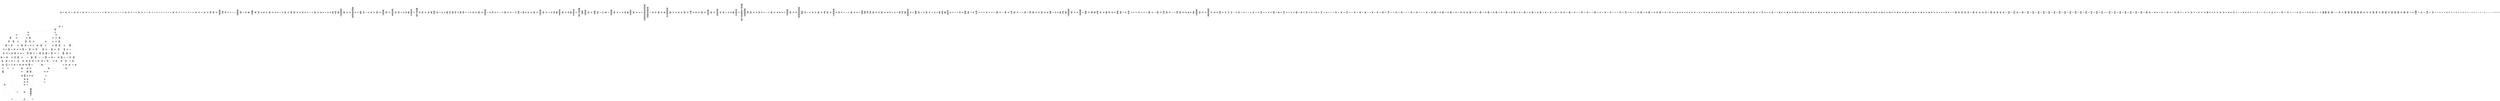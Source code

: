 /* Generated by GvGen v.1.0 (https://www.github.com/stricaud/gvgen) */

digraph G {
compound=true;
   node1 [label="[anywhere]"];
   node2 [label="# 0x0
PUSHX Data
PUSHX Data
MSTORE
CALLVALUE
ISZERO
PUSHX Data
JUMPI
"];
   node3 [label="# 0xc
PUSHX Data
REVERT
"];
   node4 [label="# 0x10
JUMPDEST
PUSHX LogicData
CALLDATASIZE
LT
PUSHX Data
JUMPI
"];
   node5 [label="# 0x1a
PUSHX Data
CALLDATALOAD
PUSHX BitData
SHR
PUSHX LogicData
GT
PUSHX Data
JUMPI
"];
   node6 [label="# 0x2b
PUSHX LogicData
GT
PUSHX Data
JUMPI
"];
   node7 [label="# 0x36
PUSHX LogicData
GT
PUSHX Data
JUMPI
"];
   node8 [label="# 0x41
PUSHX LogicData
EQ
PUSHX Data
JUMPI
"];
   node9 [label="# 0x4c
PUSHX LogicData
EQ
PUSHX Data
JUMPI
"];
   node10 [label="# 0x57
PUSHX LogicData
EQ
PUSHX Data
JUMPI
"];
   node11 [label="# 0x62
PUSHX LogicData
EQ
PUSHX Data
JUMPI
"];
   node12 [label="# 0x6d
PUSHX Data
JUMP
"];
   node13 [label="# 0x71
JUMPDEST
PUSHX LogicData
EQ
PUSHX Data
JUMPI
"];
   node14 [label="# 0x7d
PUSHX LogicData
EQ
PUSHX Data
JUMPI
"];
   node15 [label="# 0x88
PUSHX LogicData
EQ
PUSHX Data
JUMPI
"];
   node16 [label="# 0x93
PUSHX Data
JUMP
"];
   node17 [label="# 0x97
JUMPDEST
PUSHX LogicData
EQ
PUSHX Data
JUMPI
"];
   node18 [label="# 0xa3
PUSHX LogicData
EQ
PUSHX Data
JUMPI
"];
   node19 [label="# 0xae
PUSHX LogicData
EQ
PUSHX Data
JUMPI
"];
   node20 [label="# 0xb9
PUSHX LogicData
EQ
PUSHX Data
JUMPI
"];
   node21 [label="# 0xc4
PUSHX LogicData
EQ
PUSHX Data
JUMPI
"];
   node22 [label="# 0xcf
PUSHX LogicData
EQ
PUSHX Data
JUMPI
"];
   node23 [label="# 0xda
PUSHX Data
JUMP
"];
   node24 [label="# 0xde
JUMPDEST
PUSHX LogicData
GT
PUSHX Data
JUMPI
"];
   node25 [label="# 0xea
PUSHX LogicData
EQ
PUSHX Data
JUMPI
"];
   node26 [label="# 0xf5
PUSHX LogicData
EQ
PUSHX Data
JUMPI
"];
   node27 [label="# 0x100
PUSHX LogicData
EQ
PUSHX Data
JUMPI
"];
   node28 [label="# 0x10b
PUSHX LogicData
EQ
PUSHX Data
JUMPI
"];
   node29 [label="# 0x116
PUSHX LogicData
EQ
PUSHX Data
JUMPI
"];
   node30 [label="# 0x121
PUSHX LogicData
EQ
PUSHX Data
JUMPI
"];
   node31 [label="# 0x12c
PUSHX Data
JUMP
"];
   node32 [label="# 0x130
JUMPDEST
PUSHX LogicData
EQ
PUSHX Data
JUMPI
"];
   node33 [label="# 0x13b
PUSHX LogicData
EQ
PUSHX Data
JUMPI
"];
   node34 [label="# 0x146
PUSHX LogicData
EQ
PUSHX Data
JUMPI
"];
   node35 [label="# 0x151
PUSHX LogicData
EQ
PUSHX Data
JUMPI
"];
   node36 [label="# 0x15c
PUSHX LogicData
EQ
PUSHX Data
JUMPI
"];
   node37 [label="# 0x167
PUSHX LogicData
EQ
PUSHX Data
JUMPI
"];
   node38 [label="# 0x172
JUMPDEST
PUSHX Data
REVERT
"];
   node39 [label="# 0x177
JUMPDEST
PUSHX Data
PUSHX ArithData
CALLDATASIZE
SUB
ADD
PUSHX Data
PUSHX Data
JUMP
"];
   node40 [label="# 0x18c
JUMPDEST
PUSHX Data
JUMP
"];
   node41 [label="# 0x191
JUMPDEST
PUSHX MemData
MLOAD
PUSHX Data
PUSHX Data
JUMP
"];
   node42 [label="# 0x19e
JUMPDEST
PUSHX MemData
MLOAD
SUB
RETURN
"];
   node43 [label="# 0x1a7
JUMPDEST
PUSHX Data
PUSHX ArithData
CALLDATASIZE
SUB
ADD
PUSHX Data
PUSHX Data
JUMP
"];
   node44 [label="# 0x1bc
JUMPDEST
PUSHX Data
JUMP
"];
   node45 [label="# 0x1c1
JUMPDEST
PUSHX MemData
MLOAD
PUSHX Data
PUSHX Data
JUMP
"];
   node46 [label="# 0x1ce
JUMPDEST
PUSHX MemData
MLOAD
SUB
RETURN
"];
   node47 [label="# 0x1d7
JUMPDEST
PUSHX Data
PUSHX ArithData
CALLDATASIZE
SUB
ADD
PUSHX Data
PUSHX Data
JUMP
"];
   node48 [label="# 0x1ec
JUMPDEST
PUSHX Data
JUMP
"];
   node49 [label="# 0x1f1
JUMPDEST
PUSHX MemData
MLOAD
PUSHX Data
PUSHX Data
JUMP
"];
   node50 [label="# 0x1fe
JUMPDEST
PUSHX MemData
MLOAD
SUB
RETURN
"];
   node51 [label="# 0x207
JUMPDEST
PUSHX Data
PUSHX ArithData
CALLDATASIZE
SUB
ADD
PUSHX Data
PUSHX Data
JUMP
"];
   node52 [label="# 0x21c
JUMPDEST
PUSHX Data
JUMP
"];
   node53 [label="# 0x221
JUMPDEST
STOP
"];
   node54 [label="# 0x223
JUMPDEST
PUSHX Data
PUSHX ArithData
CALLDATASIZE
SUB
ADD
PUSHX Data
PUSHX Data
JUMP
"];
   node55 [label="# 0x238
JUMPDEST
PUSHX Data
JUMP
"];
   node56 [label="# 0x23d
JUMPDEST
STOP
"];
   node57 [label="# 0x23f
JUMPDEST
PUSHX Data
PUSHX ArithData
CALLDATASIZE
SUB
ADD
PUSHX Data
PUSHX Data
JUMP
"];
   node58 [label="# 0x254
JUMPDEST
PUSHX Data
JUMP
"];
   node59 [label="# 0x259
JUMPDEST
STOP
"];
   node60 [label="# 0x25b
JUMPDEST
PUSHX Data
PUSHX ArithData
CALLDATASIZE
SUB
ADD
PUSHX Data
PUSHX Data
JUMP
"];
   node61 [label="# 0x270
JUMPDEST
PUSHX Data
JUMP
"];
   node62 [label="# 0x275
JUMPDEST
PUSHX MemData
MLOAD
PUSHX Data
PUSHX Data
JUMP
"];
   node63 [label="# 0x282
JUMPDEST
PUSHX MemData
MLOAD
SUB
RETURN
"];
   node64 [label="# 0x28b
JUMPDEST
PUSHX Data
PUSHX ArithData
CALLDATASIZE
SUB
ADD
PUSHX Data
PUSHX Data
JUMP
"];
   node65 [label="# 0x2a0
JUMPDEST
PUSHX Data
JUMP
"];
   node66 [label="# 0x2a5
JUMPDEST
STOP
"];
   node67 [label="# 0x2a7
JUMPDEST
PUSHX Data
PUSHX ArithData
CALLDATASIZE
SUB
ADD
PUSHX Data
PUSHX Data
JUMP
"];
   node68 [label="# 0x2bc
JUMPDEST
PUSHX Data
JUMP
"];
   node69 [label="# 0x2c1
JUMPDEST
STOP
"];
   node70 [label="# 0x2c3
JUMPDEST
PUSHX Data
PUSHX Data
JUMP
"];
   node71 [label="# 0x2cb
JUMPDEST
STOP
"];
   node72 [label="# 0x2cd
JUMPDEST
PUSHX Data
PUSHX ArithData
CALLDATASIZE
SUB
ADD
PUSHX Data
PUSHX Data
JUMP
"];
   node73 [label="# 0x2e2
JUMPDEST
PUSHX Data
JUMP
"];
   node74 [label="# 0x2e7
JUMPDEST
PUSHX MemData
MLOAD
PUSHX Data
PUSHX Data
JUMP
"];
   node75 [label="# 0x2f4
JUMPDEST
PUSHX MemData
MLOAD
SUB
RETURN
"];
   node76 [label="# 0x2fd
JUMPDEST
PUSHX Data
PUSHX ArithData
CALLDATASIZE
SUB
ADD
PUSHX Data
PUSHX Data
JUMP
"];
   node77 [label="# 0x312
JUMPDEST
PUSHX Data
JUMP
"];
   node78 [label="# 0x317
JUMPDEST
STOP
"];
   node79 [label="# 0x319
JUMPDEST
PUSHX Data
PUSHX ArithData
CALLDATASIZE
SUB
ADD
PUSHX Data
PUSHX Data
JUMP
"];
   node80 [label="# 0x32e
JUMPDEST
PUSHX Data
JUMP
"];
   node81 [label="# 0x333
JUMPDEST
PUSHX MemData
MLOAD
PUSHX Data
PUSHX Data
JUMP
"];
   node82 [label="# 0x340
JUMPDEST
PUSHX MemData
MLOAD
SUB
RETURN
"];
   node83 [label="# 0x349
JUMPDEST
PUSHX Data
PUSHX ArithData
CALLDATASIZE
SUB
ADD
PUSHX Data
PUSHX Data
JUMP
"];
   node84 [label="# 0x35e
JUMPDEST
PUSHX Data
JUMP
"];
   node85 [label="# 0x363
JUMPDEST
STOP
"];
   node86 [label="# 0x365
JUMPDEST
PUSHX Data
PUSHX Data
JUMP
"];
   node87 [label="# 0x36d
JUMPDEST
PUSHX MemData
MLOAD
PUSHX Data
PUSHX Data
JUMP
"];
   node88 [label="# 0x37a
JUMPDEST
PUSHX MemData
MLOAD
SUB
RETURN
"];
   node89 [label="# 0x383
JUMPDEST
PUSHX Data
PUSHX ArithData
CALLDATASIZE
SUB
ADD
PUSHX Data
PUSHX Data
JUMP
"];
   node90 [label="# 0x398
JUMPDEST
PUSHX Data
JUMP
"];
   node91 [label="# 0x39d
JUMPDEST
STOP
"];
   node92 [label="# 0x39f
JUMPDEST
PUSHX Data
PUSHX ArithData
CALLDATASIZE
SUB
ADD
PUSHX Data
PUSHX Data
JUMP
"];
   node93 [label="# 0x3b4
JUMPDEST
PUSHX Data
JUMP
"];
   node94 [label="# 0x3b9
JUMPDEST
STOP
"];
   node95 [label="# 0x3bb
JUMPDEST
PUSHX Data
PUSHX ArithData
CALLDATASIZE
SUB
ADD
PUSHX Data
PUSHX Data
JUMP
"];
   node96 [label="# 0x3d0
JUMPDEST
PUSHX Data
JUMP
"];
   node97 [label="# 0x3d5
JUMPDEST
STOP
"];
   node98 [label="# 0x3d7
JUMPDEST
PUSHX Data
PUSHX ArithData
CALLDATASIZE
SUB
ADD
PUSHX Data
PUSHX Data
JUMP
"];
   node99 [label="# 0x3ec
JUMPDEST
PUSHX Data
JUMP
"];
   node100 [label="# 0x3f1
JUMPDEST
STOP
"];
   node101 [label="# 0x3f3
JUMPDEST
PUSHX Data
PUSHX ArithData
CALLDATASIZE
SUB
ADD
PUSHX Data
PUSHX Data
JUMP
"];
   node102 [label="# 0x408
JUMPDEST
PUSHX Data
JUMP
"];
   node103 [label="# 0x40d
JUMPDEST
PUSHX MemData
MLOAD
PUSHX Data
PUSHX Data
JUMP
"];
   node104 [label="# 0x41a
JUMPDEST
PUSHX MemData
MLOAD
SUB
RETURN
"];
   node105 [label="# 0x423
JUMPDEST
PUSHX Data
PUSHX ArithData
CALLDATASIZE
SUB
ADD
PUSHX Data
PUSHX Data
JUMP
"];
   node106 [label="# 0x438
JUMPDEST
PUSHX Data
JUMP
"];
   node107 [label="# 0x43d
JUMPDEST
STOP
"];
   node108 [label="# 0x43f
JUMPDEST
PUSHX Data
PUSHX ArithData
CALLDATASIZE
SUB
ADD
PUSHX Data
PUSHX Data
JUMP
"];
   node109 [label="# 0x454
JUMPDEST
PUSHX Data
JUMP
"];
   node110 [label="# 0x459
JUMPDEST
STOP
"];
   node111 [label="# 0x45b
JUMPDEST
PUSHX Data
PUSHX ArithData
CALLDATASIZE
SUB
ADD
PUSHX Data
PUSHX Data
JUMP
"];
   node112 [label="# 0x470
JUMPDEST
PUSHX Data
JUMP
"];
   node113 [label="# 0x475
JUMPDEST
STOP
"];
   node114 [label="# 0x477
JUMPDEST
PUSHX Data
PUSHX ArithData
CALLDATASIZE
SUB
ADD
PUSHX Data
PUSHX Data
JUMP
"];
   node115 [label="# 0x48c
JUMPDEST
PUSHX Data
JUMP
"];
   node116 [label="# 0x491
JUMPDEST
PUSHX MemData
MLOAD
PUSHX Data
PUSHX Data
JUMP
"];
   node117 [label="# 0x49e
JUMPDEST
PUSHX MemData
MLOAD
SUB
RETURN
"];
   node118 [label="# 0x4a7
JUMPDEST
PUSHX Data
PUSHX ArithData
CALLDATASIZE
SUB
ADD
PUSHX Data
PUSHX Data
JUMP
"];
   node119 [label="# 0x4bc
JUMPDEST
PUSHX Data
JUMP
"];
   node120 [label="# 0x4c1
JUMPDEST
PUSHX MemData
MLOAD
PUSHX Data
PUSHX Data
JUMP
"];
   node121 [label="# 0x4ce
JUMPDEST
PUSHX MemData
MLOAD
SUB
RETURN
"];
   node122 [label="# 0x4d7
JUMPDEST
PUSHX BitData
PUSHX BitData
AND
PUSHX BitData
AND
EQ
ISZERO
PUSHX Data
JUMPI
"];
   node123 [label="# 0x50e
PUSHX MemData
MLOAD
PUSHX Data
MSTORE
PUSHX ArithData
ADD
PUSHX Data
PUSHX Data
JUMP
"];
   node124 [label="# 0x53f
JUMPDEST
PUSHX MemData
MLOAD
SUB
REVERT
"];
   node125 [label="# 0x548
JUMPDEST
PUSHX ArithData
MSTORE
PUSHX ArithData
ADD
MSTORE
PUSHX ArithData
ADD
PUSHX Data
SHA3
PUSHX ArithData
PUSHX BitData
AND
PUSHX BitData
AND
MSTORE
PUSHX ArithData
ADD
MSTORE
PUSHX ArithData
ADD
PUSHX Data
SHA3
SLOAD
JUMP
"];
   node126 [label="# 0x5a0
JUMPDEST
PUSHX Data
PUSHX BitData
PUSHX BitData
NOT
AND
PUSHX BitData
NOT
AND
EQ
PUSHX Data
JUMPI
"];
   node127 [label="# 0x609
PUSHX BitData
PUSHX BitData
NOT
AND
PUSHX BitData
NOT
AND
EQ
"];
   node128 [label="# 0x66b
JUMPDEST
PUSHX Data
JUMPI
"];
   node129 [label="# 0x671
PUSHX Data
PUSHX Data
JUMP
"];
   node130 [label="# 0x67a
JUMPDEST
"];
   node131 [label="# 0x67b
JUMPDEST
JUMP
"];
   node132 [label="# 0x682
JUMPDEST
PUSHX Data
PUSHX Data
PUSHX StorData
PUSHX ArithData
SLOAD
PUSHX ArithData
EXP
DIV
PUSHX BitData
AND
PUSHX BitData
AND
PUSHX BitData
PUSHX MemData
MLOAD
PUSHX BitData
AND
PUSHX BitData
SHL
MSTORE
PUSHX ArithData
ADD
PUSHX Data
PUSHX Data
JUMP
"];
   node133 [label="# 0x6e1
JUMPDEST
PUSHX Data
PUSHX MemData
MLOAD
SUB
EXTCODESIZE
ISZERO
ISZERO
PUSHX Data
JUMPI
"];
   node134 [label="# 0x6f5
PUSHX Data
REVERT
"];
   node135 [label="# 0x6f9
JUMPDEST
GAS
STATICCALL
ISZERO
ISZERO
PUSHX Data
JUMPI
"];
   node136 [label="# 0x704
RETURNDATASIZE
PUSHX Data
RETURNDATACOPY
RETURNDATASIZE
PUSHX Data
REVERT
"];
   node137 [label="# 0x70d
JUMPDEST
PUSHX MemData
MLOAD
RETURNDATASIZE
PUSHX Data
RETURNDATACOPY
RETURNDATASIZE
PUSHX BitData
NOT
PUSHX ArithData
ADD
AND
ADD
PUSHX Data
MSTORE
ADD
PUSHX Data
PUSHX Data
JUMP
"];
   node138 [label="# 0x736
JUMPDEST
PUSHX MemData
MLOAD
PUSHX ArithData
ADD
PUSHX Data
PUSHX Data
JUMP
"];
   node139 [label="# 0x747
JUMPDEST
PUSHX MemData
MLOAD
PUSHX ArithData
SUB
SUB
MSTORE
PUSHX Data
MSTORE
JUMP
"];
   node140 [label="# 0x75d
JUMPDEST
PUSHX Data
PUSHX Data
JUMP
"];
   node141 [label="# 0x765
JUMPDEST
PUSHX BitData
AND
PUSHX Data
PUSHX Data
JUMP
"];
   node142 [label="# 0x783
JUMPDEST
PUSHX BitData
AND
EQ
PUSHX Data
JUMPI
"];
   node143 [label="# 0x79f
PUSHX MemData
MLOAD
PUSHX Data
MSTORE
PUSHX ArithData
ADD
PUSHX Data
PUSHX Data
JUMP
"];
   node144 [label="# 0x7d0
JUMPDEST
PUSHX MemData
MLOAD
SUB
REVERT
"];
   node145 [label="# 0x7d9
JUMPDEST
PUSHX Data
PUSHX Data
JUMP
"];
   node146 [label="# 0x7e5
JUMPDEST
PUSHX Data
PUSHX Data
JUMP
"];
   node147 [label="# 0x7ef
JUMPDEST
JUMP
"];
   node148 [label="# 0x7f5
JUMPDEST
MLOAD
MLOAD
EQ
PUSHX Data
JUMPI
"];
   node149 [label="# 0x7ff
PUSHX MemData
MLOAD
PUSHX Data
MSTORE
PUSHX ArithData
ADD
PUSHX Data
PUSHX Data
JUMP
"];
   node150 [label="# 0x830
JUMPDEST
PUSHX MemData
MLOAD
SUB
REVERT
"];
   node151 [label="# 0x839
JUMPDEST
PUSHX BitData
PUSHX BitData
AND
PUSHX BitData
AND
EQ
ISZERO
PUSHX Data
JUMPI
"];
   node152 [label="# 0x86f
PUSHX MemData
MLOAD
PUSHX Data
MSTORE
PUSHX ArithData
ADD
PUSHX Data
PUSHX Data
JUMP
"];
   node153 [label="# 0x8a0
JUMPDEST
PUSHX MemData
MLOAD
SUB
REVERT
"];
   node154 [label="# 0x8a9
JUMPDEST
PUSHX Data
PUSHX Data
JUMP
"];
   node155 [label="# 0x8b1
JUMPDEST
PUSHX BitData
AND
PUSHX BitData
AND
EQ
PUSHX Data
JUMPI
"];
   node156 [label="# 0x8e5
PUSHX Data
PUSHX Data
PUSHX Data
JUMP
"];
   node157 [label="# 0x8f1
JUMPDEST
PUSHX Data
JUMP
"];
   node158 [label="# 0x8f6
JUMPDEST
"];
   node159 [label="# 0x8f7
JUMPDEST
PUSHX Data
JUMPI
"];
   node160 [label="# 0x8fc
PUSHX MemData
MLOAD
PUSHX Data
MSTORE
PUSHX ArithData
ADD
PUSHX Data
PUSHX Data
JUMP
"];
   node161 [label="# 0x92d
JUMPDEST
PUSHX MemData
MLOAD
SUB
REVERT
"];
   node162 [label="# 0x936
JUMPDEST
PUSHX Data
PUSHX Data
PUSHX Data
JUMP
"];
   node163 [label="# 0x940
JUMPDEST
PUSHX Data
PUSHX Data
JUMP
"];
   node164 [label="# 0x950
JUMPDEST
PUSHX Data
"];
   node165 [label="# 0x953
JUMPDEST
MLOAD
LT
ISZERO
PUSHX Data
JUMPI
"];
   node166 [label="# 0x95d
PUSHX Data
MLOAD
LT
PUSHX Data
JUMPI
"];
   node167 [label="# 0x969
PUSHX Data
PUSHX Data
MSTORE
PUSHX Data
PUSHX Data
MSTORE
PUSHX Data
PUSHX Data
REVERT
"];
   node168 [label="# 0x997
JUMPDEST
PUSHX ArithData
MUL
PUSHX ArithData
ADD
ADD
MLOAD
PUSHX Data
MLOAD
LT
PUSHX Data
JUMPI
"];
   node169 [label="# 0x9ae
PUSHX Data
PUSHX Data
MSTORE
PUSHX Data
PUSHX Data
MSTORE
PUSHX Data
PUSHX Data
REVERT
"];
   node170 [label="# 0x9dc
JUMPDEST
PUSHX ArithData
MUL
PUSHX ArithData
ADD
ADD
MLOAD
PUSHX Data
PUSHX ArithData
MSTORE
PUSHX ArithData
ADD
MSTORE
PUSHX ArithData
ADD
PUSHX Data
SHA3
PUSHX ArithData
PUSHX BitData
AND
PUSHX BitData
AND
MSTORE
PUSHX ArithData
ADD
MSTORE
PUSHX ArithData
ADD
PUSHX Data
SHA3
SLOAD
LT
ISZERO
PUSHX Data
JUMPI
"];
   node171 [label="# 0xa43
PUSHX MemData
MLOAD
PUSHX Data
MSTORE
PUSHX ArithData
ADD
PUSHX Data
PUSHX Data
JUMP
"];
   node172 [label="# 0xa74
JUMPDEST
PUSHX MemData
MLOAD
SUB
REVERT
"];
   node173 [label="# 0xa7d
JUMPDEST
PUSHX Data
PUSHX Data
JUMP
"];
   node174 [label="# 0xa89
JUMPDEST
PUSHX ArithData
MSTORE
PUSHX ArithData
ADD
MSTORE
PUSHX ArithData
ADD
PUSHX Data
SHA3
PUSHX ArithData
PUSHX BitData
AND
PUSHX BitData
AND
MSTORE
PUSHX ArithData
ADD
MSTORE
PUSHX ArithData
ADD
PUSHX Data
SHA3
SSTORE
PUSHX ArithData
MSTORE
PUSHX ArithData
ADD
MSTORE
PUSHX ArithData
ADD
PUSHX Data
SHA3
PUSHX ArithData
PUSHX BitData
AND
PUSHX BitData
AND
MSTORE
PUSHX ArithData
ADD
MSTORE
PUSHX ArithData
ADD
PUSHX Data
SHA3
PUSHX Data
SLOAD
PUSHX Data
PUSHX Data
JUMP
"];
   node175 [label="# 0xb3b
JUMPDEST
SSTORE
PUSHX Data
PUSHX Data
JUMP
"];
   node176 [label="# 0xb4f
JUMPDEST
PUSHX Data
JUMP
"];
   node177 [label="# 0xb56
JUMPDEST
PUSHX BitData
AND
PUSHX BitData
AND
PUSHX BitData
AND
PUSHX Data
PUSHX MemData
MLOAD
PUSHX Data
PUSHX Data
JUMP
"];
   node178 [label="# 0xbcd
JUMPDEST
PUSHX MemData
MLOAD
SUB
LOGX
PUSHX Data
PUSHX Data
JUMP
"];
   node179 [label="# 0xbe3
JUMPDEST
JUMP
"];
   node180 [label="# 0xbeb
JUMPDEST
PUSHX Data
PUSHX Data
JUMP
"];
   node181 [label="# 0xbf3
JUMPDEST
PUSHX BitData
AND
PUSHX Data
PUSHX Data
JUMP
"];
   node182 [label="# 0xc11
JUMPDEST
PUSHX BitData
AND
EQ
PUSHX Data
JUMPI
"];
   node183 [label="# 0xc2d
PUSHX MemData
MLOAD
PUSHX Data
MSTORE
PUSHX ArithData
ADD
PUSHX Data
PUSHX Data
JUMP
"];
   node184 [label="# 0xc5e
JUMPDEST
PUSHX MemData
MLOAD
SUB
REVERT
"];
   node185 [label="# 0xc67
JUMPDEST
PUSHX Data
PUSHX Data
PUSHX ArithData
PUSHX BitData
AND
PUSHX BitData
AND
MSTORE
PUSHX ArithData
ADD
MSTORE
PUSHX ArithData
ADD
PUSHX Data
SHA3
PUSHX ArithData
SLOAD
PUSHX ArithData
EXP
DIV
PUSHX BitData
AND
PUSHX Data
JUMPI
"];
   node186 [label="# 0xcbe
PUSHX MemData
MLOAD
PUSHX Data
MSTORE
PUSHX ArithData
ADD
PUSHX Data
PUSHX Data
JUMP
"];
   node187 [label="# 0xcef
JUMPDEST
PUSHX MemData
MLOAD
SUB
REVERT
"];
   node188 [label="# 0xcf8
JUMPDEST
PUSHX Data
PUSHX Data
PUSHX ArithData
PUSHX BitData
AND
PUSHX BitData
AND
MSTORE
PUSHX ArithData
ADD
MSTORE
PUSHX ArithData
ADD
PUSHX Data
SHA3
SLOAD
PUSHX ArithData
MUL
PUSHX ArithData
ADD
PUSHX MemData
MLOAD
ADD
PUSHX Data
MSTORE
MSTORE
PUSHX ArithData
ADD
SLOAD
ISZERO
PUSHX Data
JUMPI
"];
   node189 [label="# 0xd5f
PUSHX ArithData
MUL
ADD
PUSHX Data
MSTORE
PUSHX Data
PUSHX Data
SHA3
"];
   node190 [label="# 0xd6f
JUMPDEST
SLOAD
MSTORE
PUSHX ArithData
ADD
PUSHX ArithData
ADD
GT
PUSHX Data
JUMPI
"];
   node191 [label="# 0xd83
JUMPDEST
PUSHX Data
"];
   node192 [label="# 0xd8d
JUMPDEST
MLOAD
LT
ISZERO
PUSHX Data
JUMPI
"];
   node193 [label="# 0xd97
PUSHX Data
PUSHX Data
PUSHX Data
MLOAD
LT
PUSHX Data
JUMPI
"];
   node194 [label="# 0xda7
PUSHX Data
PUSHX Data
MSTORE
PUSHX Data
PUSHX Data
MSTORE
PUSHX Data
PUSHX Data
REVERT
"];
   node195 [label="# 0xdd5
JUMPDEST
PUSHX ArithData
MUL
PUSHX ArithData
ADD
ADD
MLOAD
MSTORE
PUSHX ArithData
ADD
MSTORE
PUSHX ArithData
ADD
PUSHX Data
SHA3
PUSHX ArithData
PUSHX ArithData
EXP
SLOAD
PUSHX ArithData
MUL
NOT
AND
PUSHX BitData
AND
MUL
OR
SSTORE
PUSHX Data
PUSHX Data
JUMP
"];
   node196 [label="# 0xe34
JUMPDEST
PUSHX Data
JUMP
"];
   node197 [label="# 0xe3c
JUMPDEST
PUSHX LogicData
PUSHX Data
PUSHX ArithData
PUSHX BitData
AND
PUSHX BitData
AND
MSTORE
PUSHX ArithData
ADD
MSTORE
PUSHX ArithData
ADD
PUSHX Data
SHA3
PUSHX ArithData
PUSHX ArithData
EXP
SLOAD
PUSHX ArithData
MUL
NOT
AND
ISZERO
ISZERO
MUL
OR
SSTORE
ISZERO
ISZERO
ISZERO
PUSHX BitData
AND
PUSHX Data
PUSHX MemData
MLOAD
PUSHX MemData
MLOAD
SUB
LOGX
JUMP
"];
   node198 [label="# 0xee1
JUMPDEST
PUSHX Data
MLOAD
MLOAD
EQ
PUSHX Data
JUMPI
"];
   node199 [label="# 0xeed
PUSHX MemData
MLOAD
PUSHX Data
MSTORE
PUSHX ArithData
ADD
PUSHX Data
PUSHX Data
JUMP
"];
   node200 [label="# 0xf1e
JUMPDEST
PUSHX MemData
MLOAD
SUB
REVERT
"];
   node201 [label="# 0xf27
JUMPDEST
PUSHX Data
MLOAD
PUSHX LogicData
GT
ISZERO
PUSHX Data
JUMPI
"];
   node202 [label="# 0xf3c
PUSHX Data
PUSHX Data
MSTORE
PUSHX Data
PUSHX Data
MSTORE
PUSHX Data
PUSHX Data
REVERT
"];
   node203 [label="# 0xf6a
JUMPDEST
PUSHX MemData
MLOAD
MSTORE
PUSHX ArithData
MUL
PUSHX ArithData
ADD
ADD
PUSHX Data
MSTORE
ISZERO
PUSHX Data
JUMPI
"];
   node204 [label="# 0xf84
PUSHX ArithData
ADD
PUSHX ArithData
MUL
CALLDATASIZE
CALLDATACOPY
ADD
"];
   node205 [label="# 0xf98
JUMPDEST
PUSHX Data
"];
   node206 [label="# 0xf9e
JUMPDEST
MLOAD
LT
ISZERO
PUSHX Data
JUMPI
"];
   node207 [label="# 0xfa8
PUSHX Data
MLOAD
LT
PUSHX Data
JUMPI
"];
   node208 [label="# 0xfb5
PUSHX Data
PUSHX Data
MSTORE
PUSHX Data
PUSHX Data
MSTORE
PUSHX Data
PUSHX Data
REVERT
"];
   node209 [label="# 0xfe3
JUMPDEST
PUSHX ArithData
MUL
PUSHX ArithData
ADD
ADD
MLOAD
MLOAD
LT
PUSHX Data
JUMPI
"];
   node210 [label="# 0xff6
PUSHX Data
PUSHX Data
MSTORE
PUSHX Data
PUSHX Data
MSTORE
PUSHX Data
PUSHX Data
REVERT
"];
   node211 [label="# 0x1024
JUMPDEST
PUSHX ArithData
MUL
PUSHX ArithData
ADD
ADD
MLOAD
PUSHX Data
JUMP
"];
   node212 [label="# 0x1031
JUMPDEST
MLOAD
LT
PUSHX Data
JUMPI
"];
   node213 [label="# 0x103c
PUSHX Data
PUSHX Data
MSTORE
PUSHX Data
PUSHX Data
MSTORE
PUSHX Data
PUSHX Data
REVERT
"];
   node214 [label="# 0x106a
JUMPDEST
PUSHX ArithData
MUL
PUSHX ArithData
ADD
ADD
MSTORE
PUSHX Data
PUSHX Data
JUMP
"];
   node215 [label="# 0x1080
JUMPDEST
PUSHX Data
JUMP
"];
   node216 [label="# 0x1087
JUMPDEST
JUMP
"];
   node217 [label="# 0x1092
JUMPDEST
PUSHX Data
PUSHX Data
JUMP
"];
   node218 [label="# 0x109a
JUMPDEST
PUSHX BitData
AND
PUSHX Data
PUSHX Data
JUMP
"];
   node219 [label="# 0x10b8
JUMPDEST
PUSHX BitData
AND
EQ
PUSHX Data
JUMPI
"];
   node220 [label="# 0x10d4
PUSHX MemData
MLOAD
PUSHX Data
MSTORE
PUSHX ArithData
ADD
PUSHX Data
PUSHX Data
JUMP
"];
   node221 [label="# 0x1105
JUMPDEST
PUSHX MemData
MLOAD
SUB
REVERT
"];
   node222 [label="# 0x110e
JUMPDEST
PUSHX Data
PUSHX ArithData
ADD
PUSHX ArithData
DIV
MUL
PUSHX ArithData
ADD
PUSHX MemData
MLOAD
ADD
PUSHX Data
MSTORE
MSTORE
PUSHX ArithData
ADD
CALLDATACOPY
PUSHX Data
ADD
MSTORE
PUSHX BitData
NOT
PUSHX ArithData
ADD
AND
ADD
PUSHX Data
JUMP
"];
   node223 [label="# 0x115b
JUMPDEST
JUMP
"];
   node224 [label="# 0x115f
JUMPDEST
PUSHX Data
PUSHX Data
JUMP
"];
   node225 [label="# 0x1167
JUMPDEST
PUSHX BitData
AND
PUSHX BitData
AND
EQ
PUSHX Data
JUMPI
"];
   node226 [label="# 0x119b
PUSHX Data
PUSHX Data
PUSHX Data
JUMP
"];
   node227 [label="# 0x11a7
JUMPDEST
PUSHX Data
JUMP
"];
   node228 [label="# 0x11ac
JUMPDEST
"];
   node229 [label="# 0x11ad
JUMPDEST
PUSHX Data
JUMPI
"];
   node230 [label="# 0x11b2
PUSHX MemData
MLOAD
PUSHX Data
MSTORE
PUSHX ArithData
ADD
PUSHX Data
PUSHX Data
JUMP
"];
   node231 [label="# 0x11e3
JUMPDEST
PUSHX MemData
MLOAD
SUB
REVERT
"];
   node232 [label="# 0x11ec
JUMPDEST
PUSHX Data
PUSHX Data
JUMP
"];
   node233 [label="# 0x11f7
JUMPDEST
JUMP
"];
   node234 [label="# 0x11fc
JUMPDEST
PUSHX Data
PUSHX Data
JUMP
"];
   node235 [label="# 0x1204
JUMPDEST
PUSHX BitData
AND
PUSHX Data
PUSHX Data
JUMP
"];
   node236 [label="# 0x1222
JUMPDEST
PUSHX BitData
AND
EQ
PUSHX Data
JUMPI
"];
   node237 [label="# 0x123e
PUSHX MemData
MLOAD
PUSHX Data
MSTORE
PUSHX ArithData
ADD
PUSHX Data
PUSHX Data
JUMP
"];
   node238 [label="# 0x126f
JUMPDEST
PUSHX MemData
MLOAD
SUB
REVERT
"];
   node239 [label="# 0x1278
JUMPDEST
PUSHX BitData
PUSHX BitData
AND
PUSHX StorData
PUSHX ArithData
SLOAD
PUSHX ArithData
EXP
DIV
PUSHX BitData
AND
PUSHX BitData
AND
PUSHX Data
PUSHX MemData
MLOAD
PUSHX MemData
MLOAD
SUB
LOGX
PUSHX BitData
PUSHX StorData
PUSHX ArithData
PUSHX ArithData
EXP
SLOAD
PUSHX ArithData
MUL
NOT
AND
PUSHX BitData
AND
MUL
OR
SSTORE
JUMP
"];
   node240 [label="# 0x1339
JUMPDEST
PUSHX Data
PUSHX Data
MSTORE
PUSHX Data
MSTORE
PUSHX Data
PUSHX Data
SHA3
SLOAD
LT
PUSHX Data
JUMPI
"];
   node241 [label="# 0x1351
PUSHX Data
REVERT
"];
   node242 [label="# 0x1355
JUMPDEST
PUSHX Data
MSTORE
PUSHX Data
PUSHX Data
SHA3
ADD
PUSHX Data
SLOAD
JUMP
"];
   node243 [label="# 0x136a
JUMPDEST
PUSHX Data
PUSHX Data
JUMP
"];
   node244 [label="# 0x1372
JUMPDEST
PUSHX BitData
AND
PUSHX Data
PUSHX Data
JUMP
"];
   node245 [label="# 0x1390
JUMPDEST
PUSHX BitData
AND
EQ
PUSHX Data
JUMPI
"];
   node246 [label="# 0x13ac
PUSHX MemData
MLOAD
PUSHX Data
MSTORE
PUSHX ArithData
ADD
PUSHX Data
PUSHX Data
JUMP
"];
   node247 [label="# 0x13dd
JUMPDEST
PUSHX MemData
MLOAD
SUB
REVERT
"];
   node248 [label="# 0x13e6
JUMPDEST
PUSHX Data
PUSHX Data
PUSHX ArithData
PUSHX BitData
AND
PUSHX BitData
AND
MSTORE
PUSHX ArithData
ADD
MSTORE
PUSHX ArithData
ADD
PUSHX Data
SHA3
PUSHX ArithData
SLOAD
PUSHX ArithData
EXP
DIV
PUSHX BitData
AND
ISZERO
PUSHX Data
JUMPI
"];
   node249 [label="# 0x143e
PUSHX MemData
MLOAD
PUSHX Data
MSTORE
PUSHX ArithData
ADD
PUSHX Data
PUSHX Data
JUMP
"];
   node250 [label="# 0x146f
JUMPDEST
PUSHX MemData
MLOAD
SUB
REVERT
"];
   node251 [label="# 0x1478
JUMPDEST
PUSHX Data
"];
   node252 [label="# 0x147b
JUMPDEST
MLOAD
LT
ISZERO
PUSHX Data
JUMPI
"];
   node253 [label="# 0x1485
PUSHX BitData
PUSHX BitData
AND
PUSHX Data
PUSHX Data
MLOAD
LT
PUSHX Data
JUMPI
"];
   node254 [label="# 0x14ab
PUSHX Data
PUSHX Data
MSTORE
PUSHX Data
PUSHX Data
MSTORE
PUSHX Data
PUSHX Data
REVERT
"];
   node255 [label="# 0x14d9
JUMPDEST
PUSHX ArithData
MUL
PUSHX ArithData
ADD
ADD
MLOAD
MSTORE
PUSHX ArithData
ADD
MSTORE
PUSHX ArithData
ADD
PUSHX Data
SHA3
PUSHX ArithData
SLOAD
PUSHX ArithData
EXP
DIV
PUSHX BitData
AND
PUSHX BitData
AND
EQ
PUSHX Data
JUMPI
"];
   node256 [label="# 0x152c
PUSHX MemData
MLOAD
PUSHX Data
MSTORE
PUSHX ArithData
ADD
PUSHX Data
PUSHX Data
JUMP
"];
   node257 [label="# 0x155d
JUMPDEST
PUSHX MemData
MLOAD
SUB
REVERT
"];
   node258 [label="# 0x1566
JUMPDEST
PUSHX Data
PUSHX Data
MLOAD
LT
PUSHX Data
JUMPI
"];
   node259 [label="# 0x1576
PUSHX Data
PUSHX Data
MSTORE
PUSHX Data
PUSHX Data
MSTORE
PUSHX Data
PUSHX Data
REVERT
"];
   node260 [label="# 0x15a4
JUMPDEST
PUSHX ArithData
MUL
PUSHX ArithData
ADD
ADD
MLOAD
MSTORE
PUSHX ArithData
ADD
MSTORE
PUSHX ArithData
ADD
PUSHX Data
SHA3
PUSHX ArithData
PUSHX ArithData
EXP
SLOAD
PUSHX ArithData
MUL
NOT
AND
PUSHX BitData
AND
MUL
OR
SSTORE
PUSHX Data
PUSHX Data
JUMP
"];
   node261 [label="# 0x1603
JUMPDEST
PUSHX Data
JUMP
"];
   node262 [label="# 0x160b
JUMPDEST
PUSHX LogicData
PUSHX Data
PUSHX ArithData
PUSHX BitData
AND
PUSHX BitData
AND
MSTORE
PUSHX ArithData
ADD
MSTORE
PUSHX ArithData
ADD
PUSHX Data
SHA3
PUSHX ArithData
PUSHX ArithData
EXP
SLOAD
PUSHX ArithData
MUL
NOT
AND
ISZERO
ISZERO
MUL
OR
SSTORE
ISZERO
ISZERO
ISZERO
PUSHX BitData
AND
PUSHX Data
PUSHX MemData
MLOAD
PUSHX MemData
MLOAD
SUB
LOGX
JUMP
"];
   node263 [label="# 0x16b0
JUMPDEST
PUSHX Data
PUSHX Data
MSTORE
PUSHX Data
MSTORE
PUSHX Data
PUSHX Data
SHA3
PUSHX ArithData
SLOAD
PUSHX ArithData
EXP
DIV
PUSHX BitData
AND
JUMP
"];
   node264 [label="# 0x16e3
JUMPDEST
PUSHX Data
PUSHX ArithData
PUSHX BitData
AND
PUSHX BitData
AND
MSTORE
PUSHX ArithData
ADD
MSTORE
PUSHX ArithData
ADD
PUSHX Data
SHA3
PUSHX ArithData
SLOAD
PUSHX ArithData
EXP
DIV
PUSHX BitData
AND
PUSHX Data
JUMPI
"];
   node265 [label="# 0x1735
PUSHX MemData
MLOAD
PUSHX Data
MSTORE
PUSHX ArithData
ADD
PUSHX Data
PUSHX Data
JUMP
"];
   node266 [label="# 0x1766
JUMPDEST
PUSHX MemData
MLOAD
SUB
REVERT
"];
   node267 [label="# 0x176f
JUMPDEST
PUSHX BitData
AND
PUSHX BitData
PUSHX MemData
MLOAD
PUSHX BitData
AND
PUSHX BitData
SHL
MSTORE
PUSHX ArithData
ADD
PUSHX Data
PUSHX Data
JUMP
"];
   node268 [label="# 0x17b2
JUMPDEST
PUSHX Data
PUSHX MemData
MLOAD
SUB
PUSHX Data
EXTCODESIZE
ISZERO
ISZERO
PUSHX Data
JUMPI
"];
   node269 [label="# 0x17c8
PUSHX Data
REVERT
"];
   node270 [label="# 0x17cc
JUMPDEST
GAS
CALL
ISZERO
ISZERO
PUSHX Data
JUMPI
"];
   node271 [label="# 0x17d7
RETURNDATASIZE
PUSHX Data
RETURNDATACOPY
RETURNDATASIZE
PUSHX Data
REVERT
"];
   node272 [label="# 0x17e0
JUMPDEST
JUMP
"];
   node273 [label="# 0x17ed
JUMPDEST
PUSHX Data
PUSHX StorData
PUSHX ArithData
SLOAD
PUSHX ArithData
EXP
DIV
PUSHX BitData
AND
JUMP
"];
   node274 [label="# 0x1817
JUMPDEST
PUSHX Data
PUSHX Data
PUSHX ArithData
CALLER
PUSHX BitData
AND
PUSHX BitData
AND
MSTORE
PUSHX ArithData
ADD
MSTORE
PUSHX ArithData
ADD
PUSHX Data
SHA3
PUSHX ArithData
SLOAD
PUSHX ArithData
EXP
DIV
PUSHX BitData
AND
PUSHX Data
JUMPI
"];
   node275 [label="# 0x186e
PUSHX MemData
MLOAD
PUSHX Data
MSTORE
PUSHX ArithData
ADD
PUSHX Data
PUSHX Data
JUMP
"];
   node276 [label="# 0x189f
JUMPDEST
PUSHX MemData
MLOAD
SUB
REVERT
"];
   node277 [label="# 0x18a8
JUMPDEST
PUSHX Data
"];
   node278 [label="# 0x18ab
JUMPDEST
LT
ISZERO
PUSHX Data
JUMPI
"];
   node279 [label="# 0x18b7
CALLER
PUSHX BitData
AND
PUSHX Data
PUSHX Data
LT
PUSHX Data
JUMPI
"];
   node280 [label="# 0x18dc
PUSHX Data
PUSHX Data
MSTORE
PUSHX Data
PUSHX Data
MSTORE
PUSHX Data
PUSHX Data
REVERT
"];
   node281 [label="# 0x190a
JUMPDEST
PUSHX ArithData
MUL
ADD
CALLDATALOAD
MSTORE
PUSHX ArithData
ADD
MSTORE
PUSHX ArithData
ADD
PUSHX Data
SHA3
PUSHX ArithData
SLOAD
PUSHX ArithData
EXP
DIV
PUSHX BitData
AND
PUSHX BitData
AND
EQ
PUSHX Data
JUMPI
"];
   node282 [label="# 0x195c
PUSHX MemData
MLOAD
PUSHX Data
MSTORE
PUSHX ArithData
ADD
PUSHX Data
PUSHX Data
JUMP
"];
   node283 [label="# 0x198d
JUMPDEST
PUSHX MemData
MLOAD
SUB
REVERT
"];
   node284 [label="# 0x1996
JUMPDEST
PUSHX Data
PUSHX Data
JUMP
"];
   node285 [label="# 0x19a1
JUMPDEST
PUSHX Data
JUMP
"];
   node286 [label="# 0x19a9
JUMPDEST
PUSHX Data
PUSHX ArithData
MUL
PUSHX ArithData
ADD
PUSHX MemData
MLOAD
ADD
PUSHX Data
MSTORE
MSTORE
PUSHX ArithData
ADD
PUSHX ArithData
MUL
CALLDATACOPY
PUSHX Data
ADD
MSTORE
PUSHX BitData
NOT
PUSHX ArithData
ADD
AND
ADD
PUSHX ArithData
MUL
PUSHX ArithData
ADD
PUSHX MemData
MLOAD
ADD
PUSHX Data
MSTORE
MSTORE
PUSHX ArithData
ADD
PUSHX ArithData
MUL
CALLDATACOPY
PUSHX Data
ADD
MSTORE
PUSHX BitData
NOT
PUSHX ArithData
ADD
AND
ADD
PUSHX ArithData
ADD
PUSHX ArithData
DIV
MUL
PUSHX ArithData
ADD
PUSHX MemData
MLOAD
ADD
PUSHX Data
MSTORE
MSTORE
PUSHX ArithData
ADD
CALLDATACOPY
PUSHX Data
ADD
MSTORE
PUSHX BitData
NOT
PUSHX ArithData
ADD
AND
ADD
PUSHX Data
JUMP
"];
   node287 [label="# 0x1a7c
JUMPDEST
PUSHX Data
PUSHX ArithData
MUL
PUSHX ArithData
ADD
PUSHX MemData
MLOAD
ADD
PUSHX Data
MSTORE
MSTORE
PUSHX ArithData
ADD
PUSHX ArithData
MUL
CALLDATACOPY
PUSHX Data
ADD
MSTORE
PUSHX BitData
NOT
PUSHX ArithData
ADD
AND
ADD
PUSHX ArithData
MUL
PUSHX ArithData
ADD
PUSHX MemData
MLOAD
ADD
PUSHX Data
MSTORE
MSTORE
PUSHX ArithData
ADD
PUSHX ArithData
MUL
CALLDATACOPY
PUSHX Data
ADD
MSTORE
PUSHX BitData
NOT
PUSHX ArithData
ADD
AND
ADD
PUSHX Data
JUMP
"];
   node288 [label="# 0x1b08
JUMPDEST
JUMP
"];
   node289 [label="# 0x1b12
JUMPDEST
PUSHX BitData
AND
PUSHX Data
PUSHX Data
JUMP
"];
   node290 [label="# 0x1b31
JUMPDEST
PUSHX BitData
AND
EQ
ISZERO
PUSHX Data
JUMPI
"];
   node291 [label="# 0x1b4e
PUSHX MemData
MLOAD
PUSHX Data
MSTORE
PUSHX ArithData
ADD
PUSHX Data
PUSHX Data
JUMP
"];
   node292 [label="# 0x1b7f
JUMPDEST
PUSHX MemData
MLOAD
SUB
REVERT
"];
   node293 [label="# 0x1b88
JUMPDEST
PUSHX Data
PUSHX Data
PUSHX Data
PUSHX Data
JUMP
"];
   node294 [label="# 0x1b95
JUMPDEST
PUSHX BitData
AND
PUSHX BitData
AND
MSTORE
PUSHX ArithData
ADD
MSTORE
PUSHX ArithData
ADD
PUSHX Data
SHA3
PUSHX ArithData
PUSHX BitData
AND
PUSHX BitData
AND
MSTORE
PUSHX ArithData
ADD
MSTORE
PUSHX ArithData
ADD
PUSHX Data
SHA3
PUSHX ArithData
PUSHX ArithData
EXP
SLOAD
PUSHX ArithData
MUL
NOT
AND
ISZERO
ISZERO
MUL
OR
SSTORE
PUSHX BitData
AND
PUSHX Data
PUSHX Data
JUMP
"];
   node295 [label="# 0x1c42
JUMPDEST
PUSHX BitData
AND
PUSHX Data
PUSHX MemData
MLOAD
PUSHX Data
PUSHX Data
JUMP
"];
   node296 [label="# 0x1c87
JUMPDEST
PUSHX MemData
MLOAD
SUB
LOGX
JUMP
"];
   node297 [label="# 0x1c93
JUMPDEST
PUSHX Data
PUSHX Data
JUMP
"];
   node298 [label="# 0x1c9b
JUMPDEST
PUSHX BitData
AND
PUSHX Data
PUSHX Data
JUMP
"];
   node299 [label="# 0x1cb9
JUMPDEST
PUSHX BitData
AND
EQ
PUSHX Data
JUMPI
"];
   node300 [label="# 0x1cd5
PUSHX MemData
MLOAD
PUSHX Data
MSTORE
PUSHX ArithData
ADD
PUSHX Data
PUSHX Data
JUMP
"];
   node301 [label="# 0x1d06
JUMPDEST
PUSHX MemData
MLOAD
SUB
REVERT
"];
   node302 [label="# 0x1d0f
JUMPDEST
PUSHX StorData
PUSHX ArithData
PUSHX ArithData
EXP
SLOAD
PUSHX ArithData
MUL
NOT
AND
PUSHX BitData
AND
MUL
OR
SSTORE
JUMP
"];
   node303 [label="# 0x1d53
JUMPDEST
PUSHX Data
PUSHX Data
JUMP
"];
   node304 [label="# 0x1d5b
JUMPDEST
PUSHX BitData
AND
PUSHX Data
PUSHX Data
JUMP
"];
   node305 [label="# 0x1d79
JUMPDEST
PUSHX BitData
AND
EQ
PUSHX Data
JUMPI
"];
   node306 [label="# 0x1d95
PUSHX MemData
MLOAD
PUSHX Data
MSTORE
PUSHX ArithData
ADD
PUSHX Data
PUSHX Data
JUMP
"];
   node307 [label="# 0x1dc6
JUMPDEST
PUSHX MemData
MLOAD
SUB
REVERT
"];
   node308 [label="# 0x1dcf
JUMPDEST
PUSHX Data
PUSHX Data
PUSHX ArithData
PUSHX BitData
AND
PUSHX BitData
AND
MSTORE
PUSHX ArithData
ADD
MSTORE
PUSHX ArithData
ADD
PUSHX Data
SHA3
PUSHX ArithData
SLOAD
PUSHX ArithData
EXP
DIV
PUSHX BitData
AND
PUSHX Data
JUMPI
"];
   node309 [label="# 0x1e26
PUSHX MemData
MLOAD
PUSHX Data
MSTORE
PUSHX ArithData
ADD
PUSHX Data
PUSHX Data
JUMP
"];
   node310 [label="# 0x1e57
JUMPDEST
PUSHX MemData
MLOAD
SUB
REVERT
"];
   node311 [label="# 0x1e60
JUMPDEST
PUSHX Data
PUSHX Data
PUSHX ArithData
PUSHX BitData
AND
PUSHX BitData
AND
MSTORE
PUSHX ArithData
ADD
MSTORE
PUSHX ArithData
ADD
PUSHX Data
SHA3
SLOAD
PUSHX ArithData
MUL
PUSHX ArithData
ADD
PUSHX MemData
MLOAD
ADD
PUSHX Data
MSTORE
MSTORE
PUSHX ArithData
ADD
SLOAD
ISZERO
PUSHX Data
JUMPI
"];
   node312 [label="# 0x1ec7
PUSHX ArithData
MUL
ADD
PUSHX Data
MSTORE
PUSHX Data
PUSHX Data
SHA3
"];
   node313 [label="# 0x1ed7
JUMPDEST
SLOAD
MSTORE
PUSHX ArithData
ADD
PUSHX ArithData
ADD
GT
PUSHX Data
JUMPI
"];
   node314 [label="# 0x1eeb
JUMPDEST
PUSHX Data
"];
   node315 [label="# 0x1ef5
JUMPDEST
MLOAD
LT
ISZERO
PUSHX Data
JUMPI
"];
   node316 [label="# 0x1eff
PUSHX Data
PUSHX Data
MLOAD
LT
PUSHX Data
JUMPI
"];
   node317 [label="# 0x1f0e
PUSHX Data
PUSHX Data
MSTORE
PUSHX Data
PUSHX Data
MSTORE
PUSHX Data
PUSHX Data
REVERT
"];
   node318 [label="# 0x1f3c
JUMPDEST
PUSHX ArithData
MUL
PUSHX ArithData
ADD
ADD
MLOAD
MSTORE
PUSHX ArithData
ADD
MSTORE
PUSHX ArithData
ADD
PUSHX Data
SHA3
PUSHX ArithData
PUSHX ArithData
EXP
SLOAD
PUSHX ArithData
MUL
NOT
AND
PUSHX BitData
AND
MUL
OR
SSTORE
PUSHX Data
PUSHX Data
JUMP
"];
   node319 [label="# 0x1f9b
JUMPDEST
PUSHX Data
JUMP
"];
   node320 [label="# 0x1fa3
JUMPDEST
PUSHX LogicData
PUSHX Data
PUSHX ArithData
PUSHX BitData
AND
PUSHX BitData
AND
MSTORE
PUSHX ArithData
ADD
MSTORE
PUSHX ArithData
ADD
PUSHX Data
SHA3
PUSHX ArithData
PUSHX ArithData
EXP
SLOAD
PUSHX ArithData
MUL
NOT
AND
ISZERO
ISZERO
MUL
OR
SSTORE
ISZERO
ISZERO
ISZERO
PUSHX BitData
AND
PUSHX Data
PUSHX MemData
MLOAD
PUSHX MemData
MLOAD
SUB
LOGX
PUSHX LogicData
PUSHX Data
PUSHX ArithData
PUSHX BitData
AND
PUSHX BitData
AND
MSTORE
PUSHX ArithData
ADD
MSTORE
PUSHX ArithData
ADD
PUSHX Data
SHA3
PUSHX ArithData
PUSHX ArithData
EXP
SLOAD
PUSHX ArithData
MUL
NOT
AND
ISZERO
ISZERO
MUL
OR
SSTORE
ISZERO
ISZERO
ISZERO
PUSHX BitData
AND
PUSHX Data
PUSHX MemData
MLOAD
PUSHX MemData
MLOAD
SUB
LOGX
JUMP
"];
   node321 [label="# 0x20e8
JUMPDEST
PUSHX Data
PUSHX Data
PUSHX ArithData
PUSHX BitData
AND
PUSHX BitData
AND
MSTORE
PUSHX ArithData
ADD
MSTORE
PUSHX ArithData
ADD
PUSHX Data
SHA3
PUSHX ArithData
PUSHX BitData
AND
PUSHX BitData
AND
MSTORE
PUSHX ArithData
ADD
MSTORE
PUSHX ArithData
ADD
PUSHX Data
SHA3
PUSHX ArithData
SLOAD
PUSHX ArithData
EXP
DIV
PUSHX BitData
AND
JUMP
"];
   node322 [label="# 0x217c
JUMPDEST
PUSHX BitData
PUSHX BitData
AND
PUSHX BitData
AND
EQ
ISZERO
PUSHX Data
JUMPI
"];
   node323 [label="# 0x21b2
PUSHX MemData
MLOAD
PUSHX Data
MSTORE
PUSHX ArithData
ADD
PUSHX Data
PUSHX Data
JUMP
"];
   node324 [label="# 0x21e3
JUMPDEST
PUSHX MemData
MLOAD
SUB
REVERT
"];
   node325 [label="# 0x21ec
JUMPDEST
PUSHX Data
PUSHX Data
JUMP
"];
   node326 [label="# 0x21f4
JUMPDEST
PUSHX BitData
AND
PUSHX BitData
AND
EQ
PUSHX Data
JUMPI
"];
   node327 [label="# 0x2228
PUSHX Data
PUSHX Data
PUSHX Data
JUMP
"];
   node328 [label="# 0x2234
JUMPDEST
PUSHX Data
JUMP
"];
   node329 [label="# 0x2239
JUMPDEST
"];
   node330 [label="# 0x223a
JUMPDEST
PUSHX Data
JUMPI
"];
   node331 [label="# 0x223f
PUSHX MemData
MLOAD
PUSHX Data
MSTORE
PUSHX ArithData
ADD
PUSHX Data
PUSHX Data
JUMP
"];
   node332 [label="# 0x2270
JUMPDEST
PUSHX MemData
MLOAD
SUB
REVERT
"];
   node333 [label="# 0x2279
JUMPDEST
PUSHX Data
PUSHX Data
PUSHX Data
JUMP
"];
   node334 [label="# 0x2283
JUMPDEST
PUSHX Data
PUSHX Data
PUSHX Data
JUMP
"];
   node335 [label="# 0x2294
JUMPDEST
PUSHX Data
PUSHX Data
JUMP
"];
   node336 [label="# 0x229d
JUMPDEST
PUSHX Data
JUMP
"];
   node337 [label="# 0x22a3
JUMPDEST
PUSHX Data
PUSHX ArithData
MSTORE
PUSHX ArithData
ADD
MSTORE
PUSHX ArithData
ADD
PUSHX Data
SHA3
PUSHX ArithData
PUSHX BitData
AND
PUSHX BitData
AND
MSTORE
PUSHX ArithData
ADD
MSTORE
PUSHX ArithData
ADD
PUSHX Data
SHA3
SLOAD
LT
ISZERO
PUSHX Data
JUMPI
"];
   node338 [label="# 0x2300
PUSHX MemData
MLOAD
PUSHX Data
MSTORE
PUSHX ArithData
ADD
PUSHX Data
PUSHX Data
JUMP
"];
   node339 [label="# 0x2331
JUMPDEST
PUSHX MemData
MLOAD
SUB
REVERT
"];
   node340 [label="# 0x233a
JUMPDEST
PUSHX Data
PUSHX Data
JUMP
"];
   node341 [label="# 0x2346
JUMPDEST
PUSHX ArithData
MSTORE
PUSHX ArithData
ADD
MSTORE
PUSHX ArithData
ADD
PUSHX Data
SHA3
PUSHX ArithData
PUSHX BitData
AND
PUSHX BitData
AND
MSTORE
PUSHX ArithData
ADD
MSTORE
PUSHX ArithData
ADD
PUSHX Data
SHA3
SSTORE
PUSHX ArithData
MSTORE
PUSHX ArithData
ADD
MSTORE
PUSHX ArithData
ADD
PUSHX Data
SHA3
PUSHX ArithData
PUSHX BitData
AND
PUSHX BitData
AND
MSTORE
PUSHX ArithData
ADD
MSTORE
PUSHX ArithData
ADD
PUSHX Data
SHA3
PUSHX Data
SLOAD
PUSHX Data
PUSHX Data
JUMP
"];
   node342 [label="# 0x23f8
JUMPDEST
SSTORE
PUSHX BitData
AND
PUSHX BitData
AND
PUSHX BitData
AND
PUSHX Data
PUSHX MemData
MLOAD
PUSHX Data
PUSHX Data
JUMP
"];
   node343 [label="# 0x2475
JUMPDEST
PUSHX MemData
MLOAD
SUB
LOGX
PUSHX Data
PUSHX Data
JUMP
"];
   node344 [label="# 0x248b
JUMPDEST
JUMP
"];
   node345 [label="# 0x2494
JUMPDEST
PUSHX Data
PUSHX Data
JUMP
"];
   node346 [label="# 0x249c
JUMPDEST
PUSHX BitData
AND
PUSHX Data
PUSHX Data
JUMP
"];
   node347 [label="# 0x24ba
JUMPDEST
PUSHX BitData
AND
EQ
PUSHX Data
JUMPI
"];
   node348 [label="# 0x24d6
PUSHX MemData
MLOAD
PUSHX Data
MSTORE
PUSHX ArithData
ADD
PUSHX Data
PUSHX Data
JUMP
"];
   node349 [label="# 0x2507
JUMPDEST
PUSHX MemData
MLOAD
SUB
REVERT
"];
   node350 [label="# 0x2510
JUMPDEST
PUSHX BitData
PUSHX BitData
AND
PUSHX BitData
AND
EQ
ISZERO
PUSHX Data
JUMPI
"];
   node351 [label="# 0x2546
PUSHX MemData
MLOAD
PUSHX Data
MSTORE
PUSHX ArithData
ADD
PUSHX Data
PUSHX Data
JUMP
"];
   node352 [label="# 0x2577
JUMPDEST
PUSHX MemData
MLOAD
SUB
REVERT
"];
   node353 [label="# 0x2580
JUMPDEST
PUSHX BitData
AND
PUSHX StorData
PUSHX ArithData
SLOAD
PUSHX ArithData
EXP
DIV
PUSHX BitData
AND
PUSHX BitData
AND
PUSHX Data
PUSHX MemData
MLOAD
PUSHX MemData
MLOAD
SUB
LOGX
PUSHX StorData
PUSHX ArithData
PUSHX ArithData
EXP
SLOAD
PUSHX ArithData
MUL
NOT
AND
PUSHX BitData
AND
MUL
OR
SSTORE
JUMP
"];
   node354 [label="# 0x2640
JUMPDEST
PUSHX Data
PUSHX Data
JUMP
"];
   node355 [label="# 0x2648
JUMPDEST
PUSHX BitData
AND
PUSHX BitData
AND
EQ
PUSHX Data
JUMPI
"];
   node356 [label="# 0x267c
PUSHX Data
PUSHX Data
PUSHX Data
JUMP
"];
   node357 [label="# 0x2688
JUMPDEST
PUSHX Data
JUMP
"];
   node358 [label="# 0x268d
JUMPDEST
"];
   node359 [label="# 0x268e
JUMPDEST
PUSHX Data
JUMPI
"];
   node360 [label="# 0x2693
PUSHX MemData
MLOAD
PUSHX Data
MSTORE
PUSHX ArithData
ADD
PUSHX Data
PUSHX Data
JUMP
"];
   node361 [label="# 0x26c4
JUMPDEST
PUSHX MemData
MLOAD
SUB
REVERT
"];
   node362 [label="# 0x26cd
JUMPDEST
PUSHX Data
PUSHX Data
JUMP
"];
   node363 [label="# 0x26d8
JUMPDEST
JUMP
"];
   node364 [label="# 0x26dd
JUMPDEST
PUSHX Data
PUSHX Data
MSTORE
PUSHX Data
MSTORE
PUSHX Data
PUSHX Data
SHA3
PUSHX ArithData
SLOAD
PUSHX ArithData
EXP
DIV
PUSHX BitData
AND
JUMP
"];
   node365 [label="# 0x26fd
JUMPDEST
PUSHX Data
PUSHX Data
MSTORE
PUSHX Data
MSTORE
PUSHX Data
PUSHX Data
SHA3
PUSHX Data
SLOAD
JUMP
"];
   node366 [label="# 0x2715
JUMPDEST
PUSHX Data
PUSHX BitData
PUSHX BitData
NOT
AND
PUSHX BitData
NOT
AND
EQ
JUMP
"];
   node367 [label="# 0x277f
JUMPDEST
PUSHX Data
CALLER
JUMP
"];
   node368 [label="# 0x2787
JUMPDEST
PUSHX BitData
PUSHX BitData
AND
PUSHX BitData
AND
EQ
ISZERO
PUSHX Data
JUMPI
"];
   node369 [label="# 0x27bd
PUSHX MemData
MLOAD
PUSHX Data
MSTORE
PUSHX ArithData
ADD
PUSHX Data
PUSHX Data
JUMP
"];
   node370 [label="# 0x27ee
JUMPDEST
PUSHX MemData
MLOAD
SUB
REVERT
"];
   node371 [label="# 0x27f7
JUMPDEST
MLOAD
MLOAD
EQ
PUSHX Data
JUMPI
"];
   node372 [label="# 0x2801
PUSHX MemData
MLOAD
PUSHX Data
MSTORE
PUSHX ArithData
ADD
PUSHX Data
PUSHX Data
JUMP
"];
   node373 [label="# 0x2832
JUMPDEST
PUSHX MemData
MLOAD
SUB
REVERT
"];
   node374 [label="# 0x283b
JUMPDEST
PUSHX Data
PUSHX Data
PUSHX Data
JUMP
"];
   node375 [label="# 0x2845
JUMPDEST
PUSHX Data
PUSHX Data
PUSHX Data
JUMP
"];
   node376 [label="# 0x2856
JUMPDEST
PUSHX Data
"];
   node377 [label="# 0x2859
JUMPDEST
MLOAD
LT
ISZERO
PUSHX Data
JUMPI
"];
   node378 [label="# 0x2863
MLOAD
LT
PUSHX Data
JUMPI
"];
   node379 [label="# 0x286d
PUSHX Data
PUSHX Data
MSTORE
PUSHX Data
PUSHX Data
MSTORE
PUSHX Data
PUSHX Data
REVERT
"];
   node380 [label="# 0x289b
JUMPDEST
PUSHX ArithData
MUL
PUSHX ArithData
ADD
ADD
MLOAD
PUSHX Data
MLOAD
LT
PUSHX Data
JUMPI
"];
   node381 [label="# 0x28b1
PUSHX Data
PUSHX Data
MSTORE
PUSHX Data
PUSHX Data
MSTORE
PUSHX Data
PUSHX Data
REVERT
"];
   node382 [label="# 0x28df
JUMPDEST
PUSHX ArithData
MUL
PUSHX ArithData
ADD
ADD
MLOAD
MSTORE
PUSHX ArithData
ADD
MSTORE
PUSHX ArithData
ADD
PUSHX Data
SHA3
PUSHX ArithData
PUSHX BitData
AND
PUSHX BitData
AND
MSTORE
PUSHX ArithData
ADD
MSTORE
PUSHX ArithData
ADD
PUSHX Data
SHA3
PUSHX Data
SLOAD
PUSHX Data
PUSHX Data
JUMP
"];
   node383 [label="# 0x2941
JUMPDEST
SSTORE
PUSHX Data
PUSHX Data
JUMP
"];
   node384 [label="# 0x2953
JUMPDEST
PUSHX Data
JUMP
"];
   node385 [label="# 0x295b
JUMPDEST
PUSHX BitData
AND
PUSHX BitData
PUSHX BitData
AND
PUSHX BitData
AND
PUSHX Data
PUSHX MemData
MLOAD
PUSHX Data
PUSHX Data
JUMP
"];
   node386 [label="# 0x29d3
JUMPDEST
PUSHX MemData
MLOAD
SUB
LOGX
PUSHX Data
PUSHX Data
PUSHX Data
JUMP
"];
   node387 [label="# 0x29ea
JUMPDEST
JUMP
"];
   node388 [label="# 0x29f1
JUMPDEST
MLOAD
MLOAD
EQ
PUSHX Data
JUMPI
"];
   node389 [label="# 0x29fb
PUSHX MemData
MLOAD
PUSHX Data
MSTORE
PUSHX ArithData
ADD
PUSHX Data
PUSHX Data
JUMP
"];
   node390 [label="# 0x2a2c
JUMPDEST
PUSHX MemData
MLOAD
SUB
REVERT
"];
   node391 [label="# 0x2a35
JUMPDEST
PUSHX Data
"];
   node392 [label="# 0x2a38
JUMPDEST
MLOAD
LT
ISZERO
PUSHX Data
JUMPI
"];
   node393 [label="# 0x2a42
MLOAD
LT
PUSHX Data
JUMPI
"];
   node394 [label="# 0x2a4c
PUSHX Data
PUSHX Data
MSTORE
PUSHX Data
PUSHX Data
MSTORE
PUSHX Data
PUSHX Data
REVERT
"];
   node395 [label="# 0x2a7a
JUMPDEST
PUSHX ArithData
MUL
PUSHX ArithData
ADD
ADD
MLOAD
PUSHX Data
PUSHX Data
MLOAD
LT
PUSHX Data
JUMPI
"];
   node396 [label="# 0x2a91
PUSHX Data
PUSHX Data
MSTORE
PUSHX Data
PUSHX Data
MSTORE
PUSHX Data
PUSHX Data
REVERT
"];
   node397 [label="# 0x2abf
JUMPDEST
PUSHX ArithData
MUL
PUSHX ArithData
ADD
ADD
MLOAD
MSTORE
PUSHX ArithData
ADD
MSTORE
PUSHX ArithData
ADD
PUSHX Data
SHA3
PUSHX Data
SLOAD
PUSHX Data
PUSHX Data
JUMP
"];
   node398 [label="# 0x2ae4
JUMPDEST
SSTORE
PUSHX Data
PUSHX Data
JUMP
"];
   node399 [label="# 0x2af6
JUMPDEST
PUSHX Data
JUMP
"];
   node400 [label="# 0x2afe
JUMPDEST
JUMP
"];
   node401 [label="# 0x2b03
JUMPDEST
JUMP
"];
   node402 [label="# 0x2b0b
JUMPDEST
PUSHX Data
PUSHX BitData
AND
PUSHX Data
JUMP
"];
   node403 [label="# 0x2b2a
JUMPDEST
ISZERO
PUSHX Data
JUMPI
"];
   node404 [label="# 0x2b30
PUSHX BitData
AND
PUSHX BitData
PUSHX MemData
MLOAD
PUSHX BitData
AND
PUSHX BitData
SHL
MSTORE
PUSHX ArithData
ADD
PUSHX Data
PUSHX Data
JUMP
"];
   node405 [label="# 0x2b70
JUMPDEST
PUSHX Data
PUSHX MemData
MLOAD
SUB
PUSHX Data
EXTCODESIZE
ISZERO
ISZERO
PUSHX Data
JUMPI
"];
   node406 [label="# 0x2b86
PUSHX Data
REVERT
"];
   node407 [label="# 0x2b8a
JUMPDEST
GAS
CALL
ISZERO
PUSHX Data
JUMPI
"];
   node408 [label="# 0x2b98
PUSHX MemData
MLOAD
RETURNDATASIZE
PUSHX BitData
NOT
PUSHX ArithData
ADD
AND
ADD
PUSHX Data
MSTORE
ADD
PUSHX Data
PUSHX Data
JUMP
"];
   node409 [label="# 0x2bb8
JUMPDEST
PUSHX Data
"];
   node410 [label="# 0x2bbb
JUMPDEST
PUSHX Data
JUMPI
"];
   node411 [label="# 0x2bc0
PUSHX Data
PUSHX Data
JUMP
"];
   node412 [label="# 0x2bc7
JUMPDEST
PUSHX LogicData
EQ
ISZERO
PUSHX Data
JUMPI
"];
   node413 [label="# 0x2bd4
PUSHX Data
PUSHX Data
JUMP
"];
   node414 [label="# 0x2bdc
JUMPDEST
PUSHX Data
JUMPI
"];
   node415 [label="# 0x2be2
PUSHX Data
JUMP
"];
   node416 [label="# 0x2be7
JUMPDEST
PUSHX MemData
MLOAD
PUSHX Data
MSTORE
PUSHX ArithData
ADD
PUSHX Data
PUSHX Data
JUMP
"];
   node417 [label="# 0x2c1b
JUMPDEST
PUSHX MemData
MLOAD
SUB
REVERT
"];
   node418 [label="# 0x2c24
JUMPDEST
"];
   node419 [label="# 0x2c26
JUMPDEST
PUSHX MemData
MLOAD
PUSHX Data
MSTORE
PUSHX ArithData
ADD
PUSHX Data
PUSHX Data
JUMP
"];
   node420 [label="# 0x2c58
JUMPDEST
PUSHX MemData
MLOAD
SUB
REVERT
"];
   node421 [label="# 0x2c61
JUMPDEST
PUSHX BitData
PUSHX BitData
SHL
PUSHX BitData
NOT
AND
PUSHX BitData
NOT
AND
EQ
PUSHX Data
JUMPI
"];
   node422 [label="# 0x2cae
PUSHX MemData
MLOAD
PUSHX Data
MSTORE
PUSHX ArithData
ADD
PUSHX Data
PUSHX Data
JUMP
"];
   node423 [label="# 0x2cdf
JUMPDEST
PUSHX MemData
MLOAD
SUB
REVERT
"];
   node424 [label="# 0x2ce8
JUMPDEST
"];
   node425 [label="# 0x2cea
JUMPDEST
JUMP
"];
   node426 [label="# 0x2cf2
JUMPDEST
PUSHX Data
MLOAD
PUSHX ArithData
ADD
PUSHX Data
PUSHX Data
JUMP
"];
   node427 [label="# 0x2d08
JUMPDEST
JUMP
"];
   node428 [label="# 0x2d0c
JUMPDEST
PUSHX BitData
PUSHX BitData
AND
PUSHX BitData
AND
EQ
ISZERO
PUSHX Data
JUMPI
"];
   node429 [label="# 0x2d42
PUSHX MemData
MLOAD
PUSHX Data
MSTORE
PUSHX ArithData
ADD
PUSHX Data
PUSHX Data
JUMP
"];
   node430 [label="# 0x2d73
JUMPDEST
PUSHX MemData
MLOAD
SUB
REVERT
"];
   node431 [label="# 0x2d7c
JUMPDEST
MLOAD
MLOAD
EQ
PUSHX Data
JUMPI
"];
   node432 [label="# 0x2d86
PUSHX MemData
MLOAD
PUSHX Data
MSTORE
PUSHX ArithData
ADD
PUSHX Data
PUSHX Data
JUMP
"];
   node433 [label="# 0x2db7
JUMPDEST
PUSHX MemData
MLOAD
SUB
REVERT
"];
   node434 [label="# 0x2dc0
JUMPDEST
PUSHX Data
PUSHX Data
PUSHX Data
JUMP
"];
   node435 [label="# 0x2dca
JUMPDEST
PUSHX Data
PUSHX Data
PUSHX MemData
MLOAD
PUSHX ArithData
ADD
PUSHX Data
MSTORE
PUSHX Data
MSTORE
PUSHX Data
JUMP
"];
   node436 [label="# 0x2dea
JUMPDEST
PUSHX Data
"];
   node437 [label="# 0x2ded
JUMPDEST
MLOAD
LT
ISZERO
PUSHX Data
JUMPI
"];
   node438 [label="# 0x2df7
PUSHX Data
MLOAD
LT
PUSHX Data
JUMPI
"];
   node439 [label="# 0x2e03
PUSHX Data
PUSHX Data
MSTORE
PUSHX Data
PUSHX Data
MSTORE
PUSHX Data
PUSHX Data
REVERT
"];
   node440 [label="# 0x2e31
JUMPDEST
PUSHX ArithData
MUL
PUSHX ArithData
ADD
ADD
MLOAD
PUSHX Data
MLOAD
LT
PUSHX Data
JUMPI
"];
   node441 [label="# 0x2e48
PUSHX Data
PUSHX Data
MSTORE
PUSHX Data
PUSHX Data
MSTORE
PUSHX Data
PUSHX Data
REVERT
"];
   node442 [label="# 0x2e76
JUMPDEST
PUSHX ArithData
MUL
PUSHX ArithData
ADD
ADD
MLOAD
PUSHX Data
PUSHX ArithData
MSTORE
PUSHX ArithData
ADD
MSTORE
PUSHX ArithData
ADD
PUSHX Data
SHA3
PUSHX ArithData
PUSHX BitData
AND
PUSHX BitData
AND
MSTORE
PUSHX ArithData
ADD
MSTORE
PUSHX ArithData
ADD
PUSHX Data
SHA3
SLOAD
LT
ISZERO
PUSHX Data
JUMPI
"];
   node443 [label="# 0x2edd
PUSHX MemData
MLOAD
PUSHX Data
MSTORE
PUSHX ArithData
ADD
PUSHX Data
PUSHX Data
JUMP
"];
   node444 [label="# 0x2f0e
JUMPDEST
PUSHX MemData
MLOAD
SUB
REVERT
"];
   node445 [label="# 0x2f17
JUMPDEST
PUSHX Data
PUSHX Data
JUMP
"];
   node446 [label="# 0x2f23
JUMPDEST
PUSHX ArithData
MSTORE
PUSHX ArithData
ADD
MSTORE
PUSHX ArithData
ADD
PUSHX Data
SHA3
PUSHX ArithData
PUSHX BitData
AND
PUSHX BitData
AND
MSTORE
PUSHX ArithData
ADD
MSTORE
PUSHX ArithData
ADD
PUSHX Data
SHA3
SSTORE
PUSHX Data
PUSHX Data
JUMP
"];
   node447 [label="# 0x2f84
JUMPDEST
PUSHX Data
JUMP
"];
   node448 [label="# 0x2f8c
JUMPDEST
PUSHX BitData
PUSHX BitData
AND
PUSHX BitData
AND
PUSHX BitData
AND
PUSHX Data
PUSHX MemData
MLOAD
PUSHX Data
PUSHX Data
JUMP
"];
   node449 [label="# 0x3004
JUMPDEST
PUSHX MemData
MLOAD
SUB
LOGX
JUMP
"];
   node450 [label="# 0x3012
JUMPDEST
PUSHX Data
PUSHX Data
PUSHX LogicData
PUSHX LogicData
GT
ISZERO
PUSHX Data
JUMPI
"];
   node451 [label="# 0x3029
PUSHX Data
PUSHX Data
MSTORE
PUSHX Data
PUSHX Data
MSTORE
PUSHX Data
PUSHX Data
REVERT
"];
   node452 [label="# 0x3057
JUMPDEST
PUSHX MemData
MLOAD
MSTORE
PUSHX ArithData
MUL
PUSHX ArithData
ADD
ADD
PUSHX Data
MSTORE
ISZERO
PUSHX Data
JUMPI
"];
   node453 [label="# 0x3071
PUSHX ArithData
ADD
PUSHX ArithData
MUL
CALLDATASIZE
CALLDATACOPY
ADD
"];
   node454 [label="# 0x3085
JUMPDEST
PUSHX LogicData
MLOAD
LT
PUSHX Data
JUMPI
"];
   node455 [label="# 0x3095
PUSHX Data
PUSHX Data
MSTORE
PUSHX Data
PUSHX Data
MSTORE
PUSHX Data
PUSHX Data
REVERT
"];
   node456 [label="# 0x30c3
JUMPDEST
PUSHX ArithData
MUL
PUSHX ArithData
ADD
ADD
MSTORE
JUMP
"];
   node457 [label="# 0x30d8
JUMPDEST
PUSHX Data
PUSHX BitData
AND
PUSHX Data
JUMP
"];
   node458 [label="# 0x30f7
JUMPDEST
ISZERO
PUSHX Data
JUMPI
"];
   node459 [label="# 0x30fd
PUSHX BitData
AND
PUSHX BitData
PUSHX MemData
MLOAD
PUSHX BitData
AND
PUSHX BitData
SHL
MSTORE
PUSHX ArithData
ADD
PUSHX Data
PUSHX Data
JUMP
"];
   node460 [label="# 0x313d
JUMPDEST
PUSHX Data
PUSHX MemData
MLOAD
SUB
PUSHX Data
EXTCODESIZE
ISZERO
ISZERO
PUSHX Data
JUMPI
"];
   node461 [label="# 0x3153
PUSHX Data
REVERT
"];
   node462 [label="# 0x3157
JUMPDEST
GAS
CALL
ISZERO
PUSHX Data
JUMPI
"];
   node463 [label="# 0x3165
PUSHX MemData
MLOAD
RETURNDATASIZE
PUSHX BitData
NOT
PUSHX ArithData
ADD
AND
ADD
PUSHX Data
MSTORE
ADD
PUSHX Data
PUSHX Data
JUMP
"];
   node464 [label="# 0x3185
JUMPDEST
PUSHX Data
"];
   node465 [label="# 0x3188
JUMPDEST
PUSHX Data
JUMPI
"];
   node466 [label="# 0x318d
PUSHX Data
PUSHX Data
JUMP
"];
   node467 [label="# 0x3194
JUMPDEST
PUSHX LogicData
EQ
ISZERO
PUSHX Data
JUMPI
"];
   node468 [label="# 0x31a1
PUSHX Data
PUSHX Data
JUMP
"];
   node469 [label="# 0x31a9
JUMPDEST
PUSHX Data
JUMPI
"];
   node470 [label="# 0x31af
PUSHX Data
JUMP
"];
   node471 [label="# 0x31b4
JUMPDEST
PUSHX MemData
MLOAD
PUSHX Data
MSTORE
PUSHX ArithData
ADD
PUSHX Data
PUSHX Data
JUMP
"];
   node472 [label="# 0x31e8
JUMPDEST
PUSHX MemData
MLOAD
SUB
REVERT
"];
   node473 [label="# 0x31f1
JUMPDEST
"];
   node474 [label="# 0x31f3
JUMPDEST
PUSHX MemData
MLOAD
PUSHX Data
MSTORE
PUSHX ArithData
ADD
PUSHX Data
PUSHX Data
JUMP
"];
   node475 [label="# 0x3225
JUMPDEST
PUSHX MemData
MLOAD
SUB
REVERT
"];
   node476 [label="# 0x322e
JUMPDEST
PUSHX BitData
PUSHX BitData
SHL
PUSHX BitData
NOT
AND
PUSHX BitData
NOT
AND
EQ
PUSHX Data
JUMPI
"];
   node477 [label="# 0x327b
PUSHX MemData
MLOAD
PUSHX Data
MSTORE
PUSHX ArithData
ADD
PUSHX Data
PUSHX Data
JUMP
"];
   node478 [label="# 0x32ac
JUMPDEST
PUSHX MemData
MLOAD
SUB
REVERT
"];
   node479 [label="# 0x32b5
JUMPDEST
"];
   node480 [label="# 0x32b7
JUMPDEST
JUMP
"];
   node481 [label="# 0x32bf
JUMPDEST
PUSHX BitData
PUSHX BitData
AND
PUSHX BitData
AND
EQ
ISZERO
PUSHX Data
JUMPI
"];
   node482 [label="# 0x32f5
PUSHX MemData
MLOAD
PUSHX Data
MSTORE
PUSHX ArithData
ADD
PUSHX Data
PUSHX Data
JUMP
"];
   node483 [label="# 0x3326
JUMPDEST
PUSHX MemData
MLOAD
SUB
REVERT
"];
   node484 [label="# 0x332f
JUMPDEST
PUSHX Data
PUSHX Data
PUSHX Data
JUMP
"];
   node485 [label="# 0x3339
JUMPDEST
PUSHX Data
PUSHX Data
PUSHX Data
PUSHX Data
JUMP
"];
   node486 [label="# 0x334b
JUMPDEST
PUSHX Data
PUSHX Data
JUMP
"];
   node487 [label="# 0x3354
JUMPDEST
PUSHX MemData
MLOAD
PUSHX ArithData
ADD
PUSHX Data
MSTORE
PUSHX Data
MSTORE
PUSHX Data
JUMP
"];
   node488 [label="# 0x3369
JUMPDEST
PUSHX Data
PUSHX ArithData
MSTORE
PUSHX ArithData
ADD
MSTORE
PUSHX ArithData
ADD
PUSHX Data
SHA3
PUSHX ArithData
PUSHX BitData
AND
PUSHX BitData
AND
MSTORE
PUSHX ArithData
ADD
MSTORE
PUSHX ArithData
ADD
PUSHX Data
SHA3
SLOAD
LT
ISZERO
PUSHX Data
JUMPI
"];
   node489 [label="# 0x33c6
PUSHX MemData
MLOAD
PUSHX Data
MSTORE
PUSHX ArithData
ADD
PUSHX Data
PUSHX Data
JUMP
"];
   node490 [label="# 0x33f7
JUMPDEST
PUSHX MemData
MLOAD
SUB
REVERT
"];
   node491 [label="# 0x3400
JUMPDEST
PUSHX Data
PUSHX Data
JUMP
"];
   node492 [label="# 0x340c
JUMPDEST
PUSHX ArithData
MSTORE
PUSHX ArithData
ADD
MSTORE
PUSHX ArithData
ADD
PUSHX Data
SHA3
PUSHX ArithData
PUSHX BitData
AND
PUSHX BitData
AND
MSTORE
PUSHX ArithData
ADD
MSTORE
PUSHX ArithData
ADD
PUSHX Data
SHA3
SSTORE
PUSHX BitData
PUSHX BitData
AND
PUSHX BitData
AND
PUSHX BitData
AND
PUSHX Data
PUSHX MemData
MLOAD
PUSHX Data
PUSHX Data
JUMP
"];
   node493 [label="# 0x34d6
JUMPDEST
PUSHX MemData
MLOAD
SUB
LOGX
JUMP
"];
   node494 [label="# 0x34e5
JUMPDEST
PUSHX Data
EXTCODESIZE
PUSHX LogicData
GT
JUMP
"];
   node495 [label="# 0x34f8
JUMPDEST
SLOAD
PUSHX Data
PUSHX Data
JUMP
"];
   node496 [label="# 0x3504
JUMPDEST
PUSHX Data
MSTORE
PUSHX Data
PUSHX Data
SHA3
PUSHX ArithData
ADD
PUSHX Data
DIV
ADD
PUSHX Data
JUMPI
"];
   node497 [label="# 0x351e
PUSHX Data
SSTORE
PUSHX Data
JUMP
"];
   node498 [label="# 0x3526
JUMPDEST
PUSHX LogicData
LT
PUSHX Data
JUMPI
"];
   node499 [label="# 0x352f
MLOAD
PUSHX BitData
NOT
AND
ADD
OR
SSTORE
PUSHX Data
JUMP
"];
   node500 [label="# 0x353f
JUMPDEST
ADD
PUSHX ArithData
ADD
SSTORE
ISZERO
PUSHX Data
JUMPI
"];
   node501 [label="# 0x354e
ADD
"];
   node502 [label="# 0x3551
JUMPDEST
GT
ISZERO
PUSHX Data
JUMPI
"];
   node503 [label="# 0x355a
MLOAD
SSTORE
PUSHX ArithData
ADD
PUSHX ArithData
ADD
PUSHX Data
JUMP
"];
   node504 [label="# 0x356c
JUMPDEST
"];
   node505 [label="# 0x356d
JUMPDEST
PUSHX Data
PUSHX Data
JUMP
"];
   node506 [label="# 0x357a
JUMPDEST
JUMP
"];
   node507 [label="# 0x357e
JUMPDEST
"];
   node508 [label="# 0x357f
JUMPDEST
GT
ISZERO
PUSHX Data
JUMPI
"];
   node509 [label="# 0x3588
PUSHX Data
PUSHX Data
SSTORE
PUSHX ArithData
ADD
PUSHX Data
JUMP
"];
   node510 [label="# 0x3597
JUMPDEST
JUMP
"];
   node511 [label="# 0x359b
JUMPDEST
PUSHX Data
PUSHX Data
PUSHX Data
PUSHX Data
JUMP
"];
   node512 [label="# 0x35a9
JUMPDEST
PUSHX Data
JUMP
"];
   node513 [label="# 0x35ae
JUMPDEST
MSTORE
PUSHX ArithData
ADD
PUSHX ArithData
MUL
ADD
GT
ISZERO
PUSHX Data
JUMPI
"];
   node514 [label="# 0x35c9
PUSHX Data
REVERT
"];
   node515 [label="# 0x35cd
JUMPDEST
PUSHX Data
"];
   node516 [label="# 0x35d0
JUMPDEST
LT
ISZERO
PUSHX Data
JUMPI
"];
   node517 [label="# 0x35d9
PUSHX Data
PUSHX Data
JUMP
"];
   node518 [label="# 0x35e3
JUMPDEST
MSTORE
PUSHX ArithData
ADD
PUSHX ArithData
ADD
PUSHX ArithData
ADD
PUSHX Data
JUMP
"];
   node519 [label="# 0x35fd
JUMPDEST
JUMP
"];
   node520 [label="# 0x3607
JUMPDEST
PUSHX Data
PUSHX Data
PUSHX Data
PUSHX Data
JUMP
"];
   node521 [label="# 0x3615
JUMPDEST
PUSHX Data
JUMP
"];
   node522 [label="# 0x361a
JUMPDEST
MSTORE
PUSHX ArithData
ADD
PUSHX ArithData
MUL
ADD
GT
ISZERO
PUSHX Data
JUMPI
"];
   node523 [label="# 0x3635
PUSHX Data
REVERT
"];
   node524 [label="# 0x3639
JUMPDEST
PUSHX Data
"];
   node525 [label="# 0x363c
JUMPDEST
LT
ISZERO
PUSHX Data
JUMPI
"];
   node526 [label="# 0x3645
PUSHX Data
PUSHX Data
JUMP
"];
   node527 [label="# 0x364f
JUMPDEST
MSTORE
PUSHX ArithData
ADD
PUSHX ArithData
ADD
PUSHX ArithData
ADD
PUSHX Data
JUMP
"];
   node528 [label="# 0x3669
JUMPDEST
JUMP
"];
   node529 [label="# 0x3673
JUMPDEST
PUSHX Data
PUSHX Data
PUSHX Data
PUSHX Data
JUMP
"];
   node530 [label="# 0x3681
JUMPDEST
PUSHX Data
JUMP
"];
   node531 [label="# 0x3686
JUMPDEST
MSTORE
PUSHX ArithData
ADD
ADD
GT
ISZERO
PUSHX Data
JUMPI
"];
   node532 [label="# 0x369a
PUSHX Data
REVERT
"];
   node533 [label="# 0x369e
JUMPDEST
PUSHX Data
PUSHX Data
JUMP
"];
   node534 [label="# 0x36a9
JUMPDEST
JUMP
"];
   node535 [label="# 0x36b1
JUMPDEST
PUSHX Data
PUSHX Data
PUSHX Data
PUSHX Data
JUMP
"];
   node536 [label="# 0x36bf
JUMPDEST
PUSHX Data
JUMP
"];
   node537 [label="# 0x36c4
JUMPDEST
MSTORE
PUSHX ArithData
ADD
ADD
GT
ISZERO
PUSHX Data
JUMPI
"];
   node538 [label="# 0x36d8
PUSHX Data
REVERT
"];
   node539 [label="# 0x36dc
JUMPDEST
PUSHX Data
PUSHX Data
JUMP
"];
   node540 [label="# 0x36e7
JUMPDEST
JUMP
"];
   node541 [label="# 0x36ef
JUMPDEST
PUSHX Data
CALLDATALOAD
PUSHX Data
PUSHX Data
JUMP
"];
   node542 [label="# 0x36fe
JUMPDEST
JUMP
"];
   node543 [label="# 0x3704
JUMPDEST
PUSHX Data
PUSHX ArithData
ADD
SLT
PUSHX Data
JUMPI
"];
   node544 [label="# 0x3711
PUSHX Data
REVERT
"];
   node545 [label="# 0x3715
JUMPDEST
CALLDATALOAD
PUSHX Data
PUSHX ArithData
ADD
PUSHX Data
JUMP
"];
   node546 [label="# 0x3725
JUMPDEST
JUMP
"];
   node547 [label="# 0x372e
JUMPDEST
PUSHX Data
PUSHX ArithData
ADD
SLT
PUSHX Data
JUMPI
"];
   node548 [label="# 0x373c
PUSHX Data
REVERT
"];
   node549 [label="# 0x3740
JUMPDEST
CALLDATALOAD
PUSHX LogicData
GT
ISZERO
PUSHX Data
JUMPI
"];
   node550 [label="# 0x3755
PUSHX Data
REVERT
"];
   node551 [label="# 0x3759
JUMPDEST
PUSHX ArithData
ADD
PUSHX ArithData
MUL
ADD
GT
ISZERO
PUSHX Data
JUMPI
"];
   node552 [label="# 0x376d
PUSHX Data
REVERT
"];
   node553 [label="# 0x3771
JUMPDEST
JUMP
"];
   node554 [label="# 0x3778
JUMPDEST
PUSHX Data
PUSHX ArithData
ADD
SLT
PUSHX Data
JUMPI
"];
   node555 [label="# 0x3785
PUSHX Data
REVERT
"];
   node556 [label="# 0x3789
JUMPDEST
CALLDATALOAD
PUSHX Data
PUSHX ArithData
ADD
PUSHX Data
JUMP
"];
   node557 [label="# 0x3799
JUMPDEST
JUMP
"];
   node558 [label="# 0x37a2
JUMPDEST
PUSHX Data
CALLDATALOAD
PUSHX Data
PUSHX Data
JUMP
"];
   node559 [label="# 0x37b1
JUMPDEST
JUMP
"];
   node560 [label="# 0x37b7
JUMPDEST
PUSHX Data
CALLDATALOAD
PUSHX Data
PUSHX Data
JUMP
"];
   node561 [label="# 0x37c6
JUMPDEST
JUMP
"];
   node562 [label="# 0x37cc
JUMPDEST
PUSHX Data
MLOAD
PUSHX Data
PUSHX Data
JUMP
"];
   node563 [label="# 0x37db
JUMPDEST
JUMP
"];
   node564 [label="# 0x37e1
JUMPDEST
PUSHX Data
PUSHX ArithData
ADD
SLT
PUSHX Data
JUMPI
"];
   node565 [label="# 0x37ef
PUSHX Data
REVERT
"];
   node566 [label="# 0x37f3
JUMPDEST
CALLDATALOAD
PUSHX LogicData
GT
ISZERO
PUSHX Data
JUMPI
"];
   node567 [label="# 0x3808
PUSHX Data
REVERT
"];
   node568 [label="# 0x380c
JUMPDEST
PUSHX ArithData
ADD
PUSHX ArithData
MUL
ADD
GT
ISZERO
PUSHX Data
JUMPI
"];
   node569 [label="# 0x3820
PUSHX Data
REVERT
"];
   node570 [label="# 0x3824
JUMPDEST
JUMP
"];
   node571 [label="# 0x382b
JUMPDEST
PUSHX Data
PUSHX ArithData
ADD
SLT
PUSHX Data
JUMPI
"];
   node572 [label="# 0x3838
PUSHX Data
REVERT
"];
   node573 [label="# 0x383c
JUMPDEST
CALLDATALOAD
PUSHX Data
PUSHX ArithData
ADD
PUSHX Data
JUMP
"];
   node574 [label="# 0x384c
JUMPDEST
JUMP
"];
   node575 [label="# 0x3855
JUMPDEST
PUSHX Data
CALLDATALOAD
PUSHX Data
PUSHX Data
JUMP
"];
   node576 [label="# 0x3864
JUMPDEST
JUMP
"];
   node577 [label="# 0x386a
JUMPDEST
PUSHX Data
CALLDATALOAD
PUSHX Data
PUSHX Data
JUMP
"];
   node578 [label="# 0x3879
JUMPDEST
JUMP
"];
   node579 [label="# 0x387f
JUMPDEST
PUSHX Data
PUSHX ArithData
ADD
SLT
PUSHX Data
JUMPI
"];
   node580 [label="# 0x388d
PUSHX Data
REVERT
"];
   node581 [label="# 0x3891
JUMPDEST
CALLDATALOAD
PUSHX LogicData
GT
ISZERO
PUSHX Data
JUMPI
"];
   node582 [label="# 0x38a6
PUSHX Data
REVERT
"];
   node583 [label="# 0x38aa
JUMPDEST
PUSHX ArithData
ADD
PUSHX ArithData
MUL
ADD
GT
ISZERO
PUSHX Data
JUMPI
"];
   node584 [label="# 0x38be
PUSHX Data
REVERT
"];
   node585 [label="# 0x38c2
JUMPDEST
JUMP
"];
   node586 [label="# 0x38c9
JUMPDEST
PUSHX Data
PUSHX ArithData
ADD
SLT
PUSHX Data
JUMPI
"];
   node587 [label="# 0x38d6
PUSHX Data
REVERT
"];
   node588 [label="# 0x38da
JUMPDEST
MLOAD
PUSHX Data
PUSHX ArithData
ADD
PUSHX Data
JUMP
"];
   node589 [label="# 0x38ea
JUMPDEST
JUMP
"];
   node590 [label="# 0x38f3
JUMPDEST
PUSHX Data
CALLDATALOAD
PUSHX Data
PUSHX Data
JUMP
"];
   node591 [label="# 0x3902
JUMPDEST
JUMP
"];
   node592 [label="# 0x3908
JUMPDEST
PUSHX Data
PUSHX LogicData
SUB
SLT
ISZERO
PUSHX Data
JUMPI
"];
   node593 [label="# 0x3916
PUSHX Data
REVERT
"];
   node594 [label="# 0x391a
JUMPDEST
PUSHX ArithData
PUSHX Data
ADD
PUSHX Data
JUMP
"];
   node595 [label="# 0x3928
JUMPDEST
JUMP
"];
   node596 [label="# 0x3931
JUMPDEST
PUSHX Data
PUSHX LogicData
SUB
SLT
ISZERO
PUSHX Data
JUMPI
"];
   node597 [label="# 0x3940
PUSHX Data
REVERT
"];
   node598 [label="# 0x3944
JUMPDEST
PUSHX ArithData
PUSHX Data
ADD
PUSHX Data
JUMP
"];
   node599 [label="# 0x3952
JUMPDEST
PUSHX ArithData
PUSHX Data
ADD
PUSHX Data
JUMP
"];
   node600 [label="# 0x3963
JUMPDEST
JUMP
"];
   node601 [label="# 0x396d
JUMPDEST
PUSHX Data
PUSHX Data
PUSHX Data
PUSHX LogicData
SUB
SLT
ISZERO
PUSHX Data
JUMPI
"];
   node602 [label="# 0x3981
PUSHX Data
REVERT
"];
   node603 [label="# 0x3985
JUMPDEST
PUSHX ArithData
PUSHX Data
ADD
PUSHX Data
JUMP
"];
   node604 [label="# 0x3993
JUMPDEST
PUSHX ArithData
PUSHX Data
ADD
PUSHX Data
JUMP
"];
   node605 [label="# 0x39a4
JUMPDEST
PUSHX ArithData
ADD
CALLDATALOAD
PUSHX LogicData
GT
ISZERO
PUSHX Data
JUMPI
"];
   node606 [label="# 0x39bd
PUSHX Data
REVERT
"];
   node607 [label="# 0x39c1
JUMPDEST
PUSHX Data
ADD
PUSHX Data
JUMP
"];
   node608 [label="# 0x39cd
JUMPDEST
PUSHX ArithData
ADD
CALLDATALOAD
PUSHX LogicData
GT
ISZERO
PUSHX Data
JUMPI
"];
   node609 [label="# 0x39e6
PUSHX Data
REVERT
"];
   node610 [label="# 0x39ea
JUMPDEST
PUSHX Data
ADD
PUSHX Data
JUMP
"];
   node611 [label="# 0x39f6
JUMPDEST
PUSHX ArithData
ADD
CALLDATALOAD
PUSHX LogicData
GT
ISZERO
PUSHX Data
JUMPI
"];
   node612 [label="# 0x3a0f
PUSHX Data
REVERT
"];
   node613 [label="# 0x3a13
JUMPDEST
PUSHX Data
ADD
PUSHX Data
JUMP
"];
   node614 [label="# 0x3a1f
JUMPDEST
JUMP
"];
   node615 [label="# 0x3a2c
JUMPDEST
PUSHX Data
PUSHX Data
PUSHX Data
PUSHX LogicData
SUB
SLT
ISZERO
PUSHX Data
JUMPI
"];
   node616 [label="# 0x3a40
PUSHX Data
REVERT
"];
   node617 [label="# 0x3a44
JUMPDEST
PUSHX ArithData
PUSHX Data
ADD
PUSHX Data
JUMP
"];
   node618 [label="# 0x3a52
JUMPDEST
PUSHX ArithData
PUSHX Data
ADD
PUSHX Data
JUMP
"];
   node619 [label="# 0x3a63
JUMPDEST
PUSHX ArithData
PUSHX Data
ADD
PUSHX Data
JUMP
"];
   node620 [label="# 0x3a74
JUMPDEST
PUSHX ArithData
PUSHX Data
ADD
PUSHX Data
JUMP
"];
   node621 [label="# 0x3a85
JUMPDEST
PUSHX ArithData
ADD
CALLDATALOAD
PUSHX LogicData
GT
ISZERO
PUSHX Data
JUMPI
"];
   node622 [label="# 0x3a9e
PUSHX Data
REVERT
"];
   node623 [label="# 0x3aa2
JUMPDEST
PUSHX Data
ADD
PUSHX Data
JUMP
"];
   node624 [label="# 0x3aae
JUMPDEST
JUMP
"];
   node625 [label="# 0x3abb
JUMPDEST
PUSHX Data
PUSHX Data
PUSHX Data
PUSHX Data
PUSHX LogicData
SUB
SLT
ISZERO
PUSHX Data
JUMPI
"];
   node626 [label="# 0x3ad2
PUSHX Data
REVERT
"];
   node627 [label="# 0x3ad6
JUMPDEST
PUSHX ArithData
PUSHX Data
ADD
PUSHX Data
JUMP
"];
   node628 [label="# 0x3ae4
JUMPDEST
PUSHX ArithData
ADD
CALLDATALOAD
PUSHX LogicData
GT
ISZERO
PUSHX Data
JUMPI
"];
   node629 [label="# 0x3afd
PUSHX Data
REVERT
"];
   node630 [label="# 0x3b01
JUMPDEST
PUSHX Data
ADD
PUSHX Data
JUMP
"];
   node631 [label="# 0x3b0d
JUMPDEST
PUSHX ArithData
ADD
CALLDATALOAD
PUSHX LogicData
GT
ISZERO
PUSHX Data
JUMPI
"];
   node632 [label="# 0x3b28
PUSHX Data
REVERT
"];
   node633 [label="# 0x3b2c
JUMPDEST
PUSHX Data
ADD
PUSHX Data
JUMP
"];
   node634 [label="# 0x3b38
JUMPDEST
PUSHX ArithData
ADD
CALLDATALOAD
PUSHX LogicData
GT
ISZERO
PUSHX Data
JUMPI
"];
   node635 [label="# 0x3b53
PUSHX Data
REVERT
"];
   node636 [label="# 0x3b57
JUMPDEST
PUSHX Data
ADD
PUSHX Data
JUMP
"];
   node637 [label="# 0x3b63
JUMPDEST
JUMP
"];
   node638 [label="# 0x3b74
JUMPDEST
PUSHX Data
PUSHX Data
PUSHX LogicData
SUB
SLT
ISZERO
PUSHX Data
JUMPI
"];
   node639 [label="# 0x3b85
PUSHX Data
REVERT
"];
   node640 [label="# 0x3b89
JUMPDEST
PUSHX ArithData
PUSHX Data
ADD
PUSHX Data
JUMP
"];
   node641 [label="# 0x3b97
JUMPDEST
PUSHX ArithData
ADD
CALLDATALOAD
PUSHX LogicData
GT
ISZERO
PUSHX Data
JUMPI
"];
   node642 [label="# 0x3bb0
PUSHX Data
REVERT
"];
   node643 [label="# 0x3bb4
JUMPDEST
PUSHX Data
ADD
PUSHX Data
JUMP
"];
   node644 [label="# 0x3bc0
JUMPDEST
PUSHX ArithData
ADD
CALLDATALOAD
PUSHX LogicData
GT
ISZERO
PUSHX Data
JUMPI
"];
   node645 [label="# 0x3bd9
PUSHX Data
REVERT
"];
   node646 [label="# 0x3bdd
JUMPDEST
PUSHX Data
ADD
PUSHX Data
JUMP
"];
   node647 [label="# 0x3be9
JUMPDEST
JUMP
"];
   node648 [label="# 0x3bf3
JUMPDEST
PUSHX Data
PUSHX Data
PUSHX LogicData
SUB
SLT
ISZERO
PUSHX Data
JUMPI
"];
   node649 [label="# 0x3c05
PUSHX Data
REVERT
"];
   node650 [label="# 0x3c09
JUMPDEST
PUSHX ArithData
PUSHX Data
ADD
PUSHX Data
JUMP
"];
   node651 [label="# 0x3c17
JUMPDEST
PUSHX ArithData
ADD
CALLDATALOAD
PUSHX LogicData
GT
ISZERO
PUSHX Data
JUMPI
"];
   node652 [label="# 0x3c30
PUSHX Data
REVERT
"];
   node653 [label="# 0x3c34
JUMPDEST
PUSHX Data
ADD
PUSHX Data
JUMP
"];
   node654 [label="# 0x3c40
JUMPDEST
PUSHX ArithData
ADD
CALLDATALOAD
PUSHX LogicData
GT
ISZERO
PUSHX Data
JUMPI
"];
   node655 [label="# 0x3c59
PUSHX Data
REVERT
"];
   node656 [label="# 0x3c5d
JUMPDEST
PUSHX Data
ADD
PUSHX Data
JUMP
"];
   node657 [label="# 0x3c69
JUMPDEST
PUSHX ArithData
ADD
CALLDATALOAD
PUSHX LogicData
GT
ISZERO
PUSHX Data
JUMPI
"];
   node658 [label="# 0x3c82
PUSHX Data
REVERT
"];
   node659 [label="# 0x3c86
JUMPDEST
PUSHX Data
ADD
PUSHX Data
JUMP
"];
   node660 [label="# 0x3c92
JUMPDEST
JUMP
"];
   node661 [label="# 0x3c9e
JUMPDEST
PUSHX Data
PUSHX LogicData
SUB
SLT
ISZERO
PUSHX Data
JUMPI
"];
   node662 [label="# 0x3cad
PUSHX Data
REVERT
"];
   node663 [label="# 0x3cb1
JUMPDEST
PUSHX ArithData
PUSHX Data
ADD
PUSHX Data
JUMP
"];
   node664 [label="# 0x3cbf
JUMPDEST
PUSHX ArithData
PUSHX Data
ADD
PUSHX Data
JUMP
"];
   node665 [label="# 0x3cd0
JUMPDEST
JUMP
"];
   node666 [label="# 0x3cda
JUMPDEST
PUSHX Data
PUSHX LogicData
SUB
SLT
ISZERO
PUSHX Data
JUMPI
"];
   node667 [label="# 0x3ce9
PUSHX Data
REVERT
"];
   node668 [label="# 0x3ced
JUMPDEST
PUSHX ArithData
PUSHX Data
ADD
PUSHX Data
JUMP
"];
   node669 [label="# 0x3cfb
JUMPDEST
PUSHX ArithData
PUSHX Data
ADD
PUSHX Data
JUMP
"];
   node670 [label="# 0x3d0c
JUMPDEST
JUMP
"];
   node671 [label="# 0x3d16
JUMPDEST
PUSHX Data
PUSHX Data
PUSHX LogicData
SUB
SLT
ISZERO
PUSHX Data
JUMPI
"];
   node672 [label="# 0x3d27
PUSHX Data
REVERT
"];
   node673 [label="# 0x3d2b
JUMPDEST
PUSHX ArithData
PUSHX Data
ADD
PUSHX Data
JUMP
"];
   node674 [label="# 0x3d39
JUMPDEST
PUSHX ArithData
PUSHX Data
ADD
PUSHX Data
JUMP
"];
   node675 [label="# 0x3d4a
JUMPDEST
PUSHX ArithData
PUSHX Data
ADD
PUSHX Data
JUMP
"];
   node676 [label="# 0x3d5b
JUMPDEST
JUMP
"];
   node677 [label="# 0x3d65
JUMPDEST
PUSHX Data
PUSHX LogicData
SUB
SLT
ISZERO
PUSHX Data
JUMPI
"];
   node678 [label="# 0x3d74
PUSHX Data
REVERT
"];
   node679 [label="# 0x3d78
JUMPDEST
PUSHX ArithData
ADD
CALLDATALOAD
PUSHX LogicData
GT
ISZERO
PUSHX Data
JUMPI
"];
   node680 [label="# 0x3d8e
PUSHX Data
REVERT
"];
   node681 [label="# 0x3d92
JUMPDEST
PUSHX Data
ADD
PUSHX Data
JUMP
"];
   node682 [label="# 0x3d9e
JUMPDEST
PUSHX ArithData
ADD
CALLDATALOAD
PUSHX LogicData
GT
ISZERO
PUSHX Data
JUMPI
"];
   node683 [label="# 0x3db7
PUSHX Data
REVERT
"];
   node684 [label="# 0x3dbb
JUMPDEST
PUSHX Data
ADD
PUSHX Data
JUMP
"];
   node685 [label="# 0x3dc7
JUMPDEST
JUMP
"];
   node686 [label="# 0x3dd1
JUMPDEST
PUSHX Data
PUSHX LogicData
SUB
SLT
ISZERO
PUSHX Data
JUMPI
"];
   node687 [label="# 0x3ddf
PUSHX Data
REVERT
"];
   node688 [label="# 0x3de3
JUMPDEST
PUSHX ArithData
PUSHX Data
ADD
PUSHX Data
JUMP
"];
   node689 [label="# 0x3df1
JUMPDEST
JUMP
"];
   node690 [label="# 0x3dfa
JUMPDEST
PUSHX Data
PUSHX LogicData
SUB
SLT
ISZERO
PUSHX Data
JUMPI
"];
   node691 [label="# 0x3e08
PUSHX Data
REVERT
"];
   node692 [label="# 0x3e0c
JUMPDEST
PUSHX ArithData
PUSHX Data
ADD
PUSHX Data
JUMP
"];
   node693 [label="# 0x3e1a
JUMPDEST
JUMP
"];
   node694 [label="# 0x3e23
JUMPDEST
PUSHX Data
PUSHX LogicData
SUB
SLT
ISZERO
PUSHX Data
JUMPI
"];
   node695 [label="# 0x3e31
PUSHX Data
REVERT
"];
   node696 [label="# 0x3e35
JUMPDEST
PUSHX ArithData
PUSHX Data
ADD
PUSHX Data
JUMP
"];
   node697 [label="# 0x3e43
JUMPDEST
JUMP
"];
   node698 [label="# 0x3e4c
JUMPDEST
PUSHX Data
PUSHX LogicData
SUB
SLT
ISZERO
PUSHX Data
JUMPI
"];
   node699 [label="# 0x3e5b
PUSHX Data
REVERT
"];
   node700 [label="# 0x3e5f
JUMPDEST
PUSHX ArithData
PUSHX Data
ADD
PUSHX Data
JUMP
"];
   node701 [label="# 0x3e6d
JUMPDEST
PUSHX ArithData
ADD
CALLDATALOAD
PUSHX LogicData
GT
ISZERO
PUSHX Data
JUMPI
"];
   node702 [label="# 0x3e86
PUSHX Data
REVERT
"];
   node703 [label="# 0x3e8a
JUMPDEST
PUSHX Data
ADD
PUSHX Data
JUMP
"];
   node704 [label="# 0x3e96
JUMPDEST
JUMP
"];
   node705 [label="# 0x3ea0
JUMPDEST
PUSHX Data
PUSHX LogicData
SUB
SLT
ISZERO
PUSHX Data
JUMPI
"];
   node706 [label="# 0x3eaf
PUSHX Data
REVERT
"];
   node707 [label="# 0x3eb3
JUMPDEST
PUSHX ArithData
PUSHX Data
ADD
PUSHX Data
JUMP
"];
   node708 [label="# 0x3ec1
JUMPDEST
PUSHX ArithData
PUSHX Data
ADD
PUSHX Data
JUMP
"];
   node709 [label="# 0x3ed2
JUMPDEST
JUMP
"];
   node710 [label="# 0x3edc
JUMPDEST
PUSHX Data
PUSHX LogicData
SUB
SLT
ISZERO
PUSHX Data
JUMPI
"];
   node711 [label="# 0x3eeb
PUSHX Data
REVERT
"];
   node712 [label="# 0x3eef
JUMPDEST
PUSHX ArithData
PUSHX Data
ADD
PUSHX Data
JUMP
"];
   node713 [label="# 0x3efd
JUMPDEST
PUSHX ArithData
PUSHX Data
ADD
PUSHX Data
JUMP
"];
   node714 [label="# 0x3f0e
JUMPDEST
JUMP
"];
   node715 [label="# 0x3f18
JUMPDEST
PUSHX Data
PUSHX LogicData
SUB
SLT
ISZERO
PUSHX Data
JUMPI
"];
   node716 [label="# 0x3f26
PUSHX Data
REVERT
"];
   node717 [label="# 0x3f2a
JUMPDEST
PUSHX ArithData
PUSHX Data
ADD
PUSHX Data
JUMP
"];
   node718 [label="# 0x3f38
JUMPDEST
JUMP
"];
   node719 [label="# 0x3f41
JUMPDEST
PUSHX Data
PUSHX LogicData
SUB
SLT
ISZERO
PUSHX Data
JUMPI
"];
   node720 [label="# 0x3f50
PUSHX Data
REVERT
"];
   node721 [label="# 0x3f54
JUMPDEST
PUSHX ArithData
ADD
CALLDATALOAD
PUSHX LogicData
GT
ISZERO
PUSHX Data
JUMPI
"];
   node722 [label="# 0x3f6a
PUSHX Data
REVERT
"];
   node723 [label="# 0x3f6e
JUMPDEST
PUSHX Data
ADD
PUSHX Data
JUMP
"];
   node724 [label="# 0x3f7a
JUMPDEST
JUMP
"];
   node725 [label="# 0x3f86
JUMPDEST
PUSHX Data
PUSHX LogicData
SUB
SLT
ISZERO
PUSHX Data
JUMPI
"];
   node726 [label="# 0x3f94
PUSHX Data
REVERT
"];
   node727 [label="# 0x3f98
JUMPDEST
PUSHX ArithData
ADD
MLOAD
PUSHX LogicData
GT
ISZERO
PUSHX Data
JUMPI
"];
   node728 [label="# 0x3fae
PUSHX Data
REVERT
"];
   node729 [label="# 0x3fb2
JUMPDEST
PUSHX Data
ADD
PUSHX Data
JUMP
"];
   node730 [label="# 0x3fbe
JUMPDEST
JUMP
"];
   node731 [label="# 0x3fc7
JUMPDEST
PUSHX Data
PUSHX LogicData
SUB
SLT
ISZERO
PUSHX Data
JUMPI
"];
   node732 [label="# 0x3fd5
PUSHX Data
REVERT
"];
   node733 [label="# 0x3fd9
JUMPDEST
PUSHX ArithData
PUSHX Data
ADD
PUSHX Data
JUMP
"];
   node734 [label="# 0x3fe7
JUMPDEST
JUMP
"];
   node735 [label="# 0x3ff0
JUMPDEST
PUSHX Data
PUSHX Data
PUSHX Data
PUSHX Data
PUSHX LogicData
SUB
SLT
ISZERO
PUSHX Data
JUMPI
"];
   node736 [label="# 0x4007
PUSHX Data
REVERT
"];
   node737 [label="# 0x400b
JUMPDEST
PUSHX ArithData
PUSHX Data
ADD
PUSHX Data
JUMP
"];
   node738 [label="# 0x4019
JUMPDEST
PUSHX ArithData
PUSHX Data
ADD
PUSHX Data
JUMP
"];
   node739 [label="# 0x402a
JUMPDEST
PUSHX ArithData
ADD
CALLDATALOAD
PUSHX LogicData
GT
ISZERO
PUSHX Data
JUMPI
"];
   node740 [label="# 0x4043
PUSHX Data
REVERT
"];
   node741 [label="# 0x4047
JUMPDEST
PUSHX Data
ADD
PUSHX Data
JUMP
"];
   node742 [label="# 0x4053
JUMPDEST
PUSHX ArithData
ADD
CALLDATALOAD
PUSHX LogicData
GT
ISZERO
PUSHX Data
JUMPI
"];
   node743 [label="# 0x406c
PUSHX Data
REVERT
"];
   node744 [label="# 0x4070
JUMPDEST
PUSHX Data
ADD
PUSHX Data
JUMP
"];
   node745 [label="# 0x407c
JUMPDEST
PUSHX ArithData
PUSHX Data
ADD
PUSHX Data
JUMP
"];
   node746 [label="# 0x408d
JUMPDEST
PUSHX ArithData
ADD
CALLDATALOAD
PUSHX LogicData
GT
ISZERO
PUSHX Data
JUMPI
"];
   node747 [label="# 0x40a6
PUSHX Data
REVERT
"];
   node748 [label="# 0x40aa
JUMPDEST
PUSHX Data
ADD
PUSHX Data
JUMP
"];
   node749 [label="# 0x40b6
JUMPDEST
JUMP
"];
   node750 [label="# 0x40c7
JUMPDEST
PUSHX Data
PUSHX Data
PUSHX Data
JUMP
"];
   node751 [label="# 0x40d3
JUMPDEST
PUSHX ArithData
ADD
JUMP
"];
   node752 [label="# 0x40df
JUMPDEST
PUSHX Data
PUSHX Data
JUMP
"];
   node753 [label="# 0x40e8
JUMPDEST
MSTORE
JUMP
"];
   node754 [label="# 0x40ee
JUMPDEST
PUSHX Data
PUSHX Data
PUSHX Data
JUMP
"];
   node755 [label="# 0x40f9
JUMPDEST
PUSHX Data
PUSHX Data
JUMP
"];
   node756 [label="# 0x4103
JUMPDEST
PUSHX Data
PUSHX Data
JUMP
"];
   node757 [label="# 0x410e
JUMPDEST
PUSHX Data
"];
   node758 [label="# 0x4112
JUMPDEST
LT
ISZERO
PUSHX Data
JUMPI
"];
   node759 [label="# 0x411b
MLOAD
PUSHX Data
PUSHX Data
JUMP
"];
   node760 [label="# 0x4126
JUMPDEST
PUSHX Data
PUSHX Data
JUMP
"];
   node761 [label="# 0x4131
JUMPDEST
PUSHX ArithData
ADD
PUSHX Data
JUMP
"];
   node762 [label="# 0x413f
JUMPDEST
JUMP
"];
   node763 [label="# 0x414c
JUMPDEST
PUSHX Data
PUSHX Data
JUMP
"];
   node764 [label="# 0x4155
JUMPDEST
MSTORE
JUMP
"];
   node765 [label="# 0x415b
JUMPDEST
PUSHX Data
PUSHX Data
PUSHX Data
JUMP
"];
   node766 [label="# 0x4166
JUMPDEST
PUSHX Data
PUSHX Data
JUMP
"];
   node767 [label="# 0x4170
JUMPDEST
PUSHX Data
PUSHX ArithData
ADD
PUSHX Data
JUMP
"];
   node768 [label="# 0x4180
JUMPDEST
PUSHX Data
PUSHX Data
JUMP
"];
   node769 [label="# 0x4189
JUMPDEST
ADD
JUMP
"];
   node770 [label="# 0x4194
JUMPDEST
PUSHX Data
PUSHX Data
PUSHX Data
JUMP
"];
   node771 [label="# 0x41a0
JUMPDEST
PUSHX Data
PUSHX Data
JUMP
"];
   node772 [label="# 0x41ad
JUMPDEST
PUSHX Data
PUSHX Data
JUMP
"];
   node773 [label="# 0x41b6
JUMPDEST
ADD
JUMP
"];
   node774 [label="# 0x41c1
JUMPDEST
PUSHX Data
PUSHX Data
PUSHX Data
JUMP
"];
   node775 [label="# 0x41cc
JUMPDEST
PUSHX Data
PUSHX Data
JUMP
"];
   node776 [label="# 0x41d6
JUMPDEST
PUSHX Data
PUSHX ArithData
ADD
PUSHX Data
JUMP
"];
   node777 [label="# 0x41e6
JUMPDEST
PUSHX Data
PUSHX Data
JUMP
"];
   node778 [label="# 0x41ef
JUMPDEST
ADD
JUMP
"];
   node779 [label="# 0x41fa
JUMPDEST
PUSHX Data
PUSHX Data
PUSHX Data
JUMP
"];
   node780 [label="# 0x4205
JUMPDEST
PUSHX Data
PUSHX Data
JUMP
"];
   node781 [label="# 0x420f
JUMPDEST
PUSHX Data
PUSHX ArithData
ADD
PUSHX Data
JUMP
"];
   node782 [label="# 0x421f
JUMPDEST
ADD
JUMP
"];
   node783 [label="# 0x422b
JUMPDEST
PUSHX Data
SLOAD
PUSHX Data
PUSHX Data
JUMP
"];
   node784 [label="# 0x4238
JUMPDEST
PUSHX Data
PUSHX Data
JUMP
"];
   node785 [label="# 0x4242
JUMPDEST
PUSHX BitData
AND
PUSHX LogicData
EQ
PUSHX Data
JUMPI
"];
   node786 [label="# 0x4251
PUSHX LogicData
EQ
PUSHX Data
JUMPI
"];
   node787 [label="# 0x4259
PUSHX Data
JUMP
"];
   node788 [label="# 0x425d
JUMPDEST
PUSHX BitData
NOT
AND
MSTORE
ADD
PUSHX Data
JUMP
"];
   node789 [label="# 0x426e
JUMPDEST
PUSHX Data
PUSHX Data
JUMP
"];
   node790 [label="# 0x4277
JUMPDEST
PUSHX Data
"];
   node791 [label="# 0x427a
JUMPDEST
LT
ISZERO
PUSHX Data
JUMPI
"];
   node792 [label="# 0x4283
SLOAD
ADD
MSTORE
PUSHX ArithData
ADD
PUSHX ArithData
ADD
PUSHX Data
JUMP
"];
   node793 [label="# 0x4299
JUMPDEST
ADD
"];
   node794 [label="# 0x42a1
JUMPDEST
JUMP
"];
   node795 [label="# 0x42aa
JUMPDEST
PUSHX Data
PUSHX Data
PUSHX Data
PUSHX Data
JUMP
"];
   node796 [label="# 0x42b7
JUMPDEST
PUSHX Data
PUSHX Data
JUMP
"];
   node797 [label="# 0x42c2
JUMPDEST
PUSHX ArithData
ADD
JUMP
"];
   node798 [label="# 0x42cd
JUMPDEST
PUSHX Data
PUSHX Data
PUSHX Data
PUSHX Data
JUMP
"];
   node799 [label="# 0x42da
JUMPDEST
PUSHX Data
PUSHX Data
JUMP
"];
   node800 [label="# 0x42e5
JUMPDEST
PUSHX ArithData
ADD
JUMP
"];
   node801 [label="# 0x42f0
JUMPDEST
PUSHX Data
PUSHX Data
PUSHX Data
PUSHX Data
JUMP
"];
   node802 [label="# 0x42fd
JUMPDEST
PUSHX Data
PUSHX Data
JUMP
"];
   node803 [label="# 0x4308
JUMPDEST
PUSHX ArithData
ADD
JUMP
"];
   node804 [label="# 0x4313
JUMPDEST
PUSHX Data
PUSHX Data
PUSHX Data
PUSHX Data
JUMP
"];
   node805 [label="# 0x4320
JUMPDEST
PUSHX Data
PUSHX Data
JUMP
"];
   node806 [label="# 0x432b
JUMPDEST
PUSHX ArithData
ADD
JUMP
"];
   node807 [label="# 0x4336
JUMPDEST
PUSHX Data
PUSHX Data
PUSHX Data
PUSHX Data
JUMP
"];
   node808 [label="# 0x4343
JUMPDEST
PUSHX Data
PUSHX Data
JUMP
"];
   node809 [label="# 0x434e
JUMPDEST
PUSHX ArithData
ADD
JUMP
"];
   node810 [label="# 0x4359
JUMPDEST
PUSHX Data
PUSHX Data
PUSHX Data
PUSHX Data
JUMP
"];
   node811 [label="# 0x4366
JUMPDEST
PUSHX Data
PUSHX Data
JUMP
"];
   node812 [label="# 0x4371
JUMPDEST
PUSHX ArithData
ADD
JUMP
"];
   node813 [label="# 0x437c
JUMPDEST
PUSHX Data
PUSHX Data
PUSHX Data
PUSHX Data
JUMP
"];
   node814 [label="# 0x4389
JUMPDEST
PUSHX Data
PUSHX Data
JUMP
"];
   node815 [label="# 0x4394
JUMPDEST
PUSHX ArithData
ADD
JUMP
"];
   node816 [label="# 0x439f
JUMPDEST
PUSHX Data
PUSHX Data
PUSHX Data
PUSHX Data
JUMP
"];
   node817 [label="# 0x43ac
JUMPDEST
PUSHX Data
PUSHX Data
JUMP
"];
   node818 [label="# 0x43b7
JUMPDEST
PUSHX ArithData
ADD
JUMP
"];
   node819 [label="# 0x43c2
JUMPDEST
PUSHX Data
PUSHX Data
PUSHX Data
PUSHX Data
JUMP
"];
   node820 [label="# 0x43cf
JUMPDEST
PUSHX Data
PUSHX Data
JUMP
"];
   node821 [label="# 0x43da
JUMPDEST
PUSHX ArithData
ADD
JUMP
"];
   node822 [label="# 0x43e5
JUMPDEST
PUSHX Data
PUSHX Data
PUSHX Data
PUSHX Data
JUMP
"];
   node823 [label="# 0x43f2
JUMPDEST
PUSHX Data
PUSHX Data
JUMP
"];
   node824 [label="# 0x43fd
JUMPDEST
PUSHX ArithData
ADD
JUMP
"];
   node825 [label="# 0x4408
JUMPDEST
PUSHX Data
PUSHX Data
PUSHX Data
PUSHX Data
JUMP
"];
   node826 [label="# 0x4415
JUMPDEST
PUSHX Data
PUSHX Data
JUMP
"];
   node827 [label="# 0x4420
JUMPDEST
PUSHX ArithData
ADD
JUMP
"];
   node828 [label="# 0x442b
JUMPDEST
PUSHX Data
PUSHX Data
PUSHX Data
PUSHX Data
JUMP
"];
   node829 [label="# 0x4438
JUMPDEST
PUSHX Data
PUSHX Data
JUMP
"];
   node830 [label="# 0x4443
JUMPDEST
PUSHX ArithData
ADD
JUMP
"];
   node831 [label="# 0x444e
JUMPDEST
PUSHX Data
PUSHX Data
PUSHX Data
PUSHX Data
JUMP
"];
   node832 [label="# 0x445b
JUMPDEST
PUSHX Data
PUSHX Data
JUMP
"];
   node833 [label="# 0x4466
JUMPDEST
PUSHX ArithData
ADD
JUMP
"];
   node834 [label="# 0x4471
JUMPDEST
PUSHX Data
PUSHX Data
PUSHX Data
PUSHX Data
JUMP
"];
   node835 [label="# 0x447e
JUMPDEST
PUSHX Data
PUSHX Data
JUMP
"];
   node836 [label="# 0x4489
JUMPDEST
PUSHX ArithData
ADD
JUMP
"];
   node837 [label="# 0x4494
JUMPDEST
PUSHX Data
PUSHX Data
PUSHX Data
PUSHX Data
JUMP
"];
   node838 [label="# 0x44a1
JUMPDEST
PUSHX Data
PUSHX Data
JUMP
"];
   node839 [label="# 0x44ac
JUMPDEST
PUSHX ArithData
ADD
JUMP
"];
   node840 [label="# 0x44b7
JUMPDEST
PUSHX Data
PUSHX Data
PUSHX Data
PUSHX Data
JUMP
"];
   node841 [label="# 0x44c4
JUMPDEST
PUSHX Data
PUSHX Data
JUMP
"];
   node842 [label="# 0x44cf
JUMPDEST
PUSHX ArithData
ADD
JUMP
"];
   node843 [label="# 0x44da
JUMPDEST
PUSHX Data
PUSHX Data
PUSHX Data
PUSHX Data
JUMP
"];
   node844 [label="# 0x44e7
JUMPDEST
PUSHX Data
PUSHX Data
JUMP
"];
   node845 [label="# 0x44f2
JUMPDEST
PUSHX ArithData
ADD
JUMP
"];
   node846 [label="# 0x44fd
JUMPDEST
PUSHX Data
PUSHX Data
PUSHX Data
PUSHX Data
JUMP
"];
   node847 [label="# 0x450a
JUMPDEST
PUSHX Data
PUSHX Data
JUMP
"];
   node848 [label="# 0x4515
JUMPDEST
PUSHX ArithData
ADD
JUMP
"];
   node849 [label="# 0x4520
JUMPDEST
PUSHX Data
PUSHX Data
PUSHX Data
PUSHX Data
JUMP
"];
   node850 [label="# 0x452d
JUMPDEST
PUSHX Data
PUSHX Data
JUMP
"];
   node851 [label="# 0x4538
JUMPDEST
PUSHX ArithData
ADD
JUMP
"];
   node852 [label="# 0x4543
JUMPDEST
PUSHX Data
PUSHX Data
PUSHX Data
PUSHX Data
JUMP
"];
   node853 [label="# 0x4550
JUMPDEST
PUSHX Data
PUSHX Data
JUMP
"];
   node854 [label="# 0x455b
JUMPDEST
PUSHX ArithData
ADD
JUMP
"];
   node855 [label="# 0x4566
JUMPDEST
PUSHX Data
PUSHX Data
PUSHX Data
PUSHX Data
JUMP
"];
   node856 [label="# 0x4573
JUMPDEST
PUSHX Data
PUSHX Data
JUMP
"];
   node857 [label="# 0x457e
JUMPDEST
PUSHX ArithData
ADD
JUMP
"];
   node858 [label="# 0x4589
JUMPDEST
PUSHX Data
PUSHX Data
JUMP
"];
   node859 [label="# 0x4592
JUMPDEST
MSTORE
JUMP
"];
   node860 [label="# 0x4598
JUMPDEST
PUSHX Data
PUSHX Data
JUMP
"];
   node861 [label="# 0x45a1
JUMPDEST
MSTORE
JUMP
"];
   node862 [label="# 0x45a7
JUMPDEST
PUSHX Data
PUSHX Data
PUSHX Data
JUMP
"];
   node863 [label="# 0x45b3
JUMPDEST
PUSHX Data
PUSHX Data
JUMP
"];
   node864 [label="# 0x45bf
JUMPDEST
JUMP
"];
   node865 [label="# 0x45cb
JUMPDEST
PUSHX Data
PUSHX ArithData
ADD
PUSHX Data
PUSHX ArithData
ADD
PUSHX Data
JUMP
"];
   node866 [label="# 0x45e0
JUMPDEST
JUMP
"];
   node867 [label="# 0x45e6
JUMPDEST
PUSHX Data
PUSHX ArithData
ADD
PUSHX Data
PUSHX ArithData
ADD
PUSHX Data
JUMP
"];
   node868 [label="# 0x45fb
JUMPDEST
PUSHX Data
PUSHX ArithData
ADD
PUSHX Data
JUMP
"];
   node869 [label="# 0x4608
JUMPDEST
SUB
PUSHX ArithData
ADD
MSTORE
PUSHX Data
PUSHX Data
JUMP
"];
   node870 [label="# 0x461a
JUMPDEST
SUB
PUSHX ArithData
ADD
MSTORE
PUSHX Data
PUSHX Data
JUMP
"];
   node871 [label="# 0x462e
JUMPDEST
SUB
PUSHX ArithData
ADD
MSTORE
PUSHX Data
PUSHX Data
JUMP
"];
   node872 [label="# 0x4642
JUMPDEST
JUMP
"];
   node873 [label="# 0x464e
JUMPDEST
PUSHX Data
PUSHX ArithData
ADD
PUSHX Data
PUSHX ArithData
ADD
PUSHX Data
JUMP
"];
   node874 [label="# 0x4663
JUMPDEST
PUSHX Data
PUSHX ArithData
ADD
PUSHX Data
JUMP
"];
   node875 [label="# 0x4670
JUMPDEST
PUSHX Data
PUSHX ArithData
ADD
PUSHX Data
JUMP
"];
   node876 [label="# 0x467d
JUMPDEST
PUSHX Data
PUSHX ArithData
ADD
PUSHX Data
JUMP
"];
   node877 [label="# 0x468a
JUMPDEST
SUB
PUSHX ArithData
ADD
MSTORE
PUSHX Data
PUSHX Data
JUMP
"];
   node878 [label="# 0x469c
JUMPDEST
JUMP
"];
   node879 [label="# 0x46a8
JUMPDEST
PUSHX Data
PUSHX ArithData
ADD
PUSHX Data
PUSHX ArithData
ADD
PUSHX Data
JUMP
"];
   node880 [label="# 0x46bd
JUMPDEST
PUSHX Data
PUSHX ArithData
ADD
PUSHX Data
JUMP
"];
   node881 [label="# 0x46ca
JUMPDEST
SUB
PUSHX ArithData
ADD
MSTORE
PUSHX Data
PUSHX Data
JUMP
"];
   node882 [label="# 0x46dc
JUMPDEST
SUB
PUSHX ArithData
ADD
MSTORE
PUSHX Data
PUSHX Data
JUMP
"];
   node883 [label="# 0x46f1
JUMPDEST
SUB
PUSHX ArithData
ADD
MSTORE
PUSHX Data
PUSHX Data
JUMP
"];
   node884 [label="# 0x4705
JUMPDEST
JUMP
"];
   node885 [label="# 0x4712
JUMPDEST
PUSHX Data
PUSHX ArithData
ADD
SUB
PUSHX ArithData
ADD
MSTORE
PUSHX Data
PUSHX Data
JUMP
"];
   node886 [label="# 0x472c
JUMPDEST
JUMP
"];
   node887 [label="# 0x4734
JUMPDEST
PUSHX Data
PUSHX ArithData
ADD
SUB
PUSHX ArithData
ADD
MSTORE
PUSHX Data
PUSHX Data
JUMP
"];
   node888 [label="# 0x474e
JUMPDEST
SUB
PUSHX ArithData
ADD
MSTORE
PUSHX Data
PUSHX Data
JUMP
"];
   node889 [label="# 0x4762
JUMPDEST
JUMP
"];
   node890 [label="# 0x476b
JUMPDEST
PUSHX Data
PUSHX ArithData
ADD
PUSHX Data
PUSHX ArithData
ADD
PUSHX Data
JUMP
"];
   node891 [label="# 0x4780
JUMPDEST
JUMP
"];
   node892 [label="# 0x4786
JUMPDEST
PUSHX Data
PUSHX ArithData
ADD
SUB
PUSHX ArithData
ADD
MSTORE
PUSHX Data
PUSHX Data
JUMP
"];
   node893 [label="# 0x47a0
JUMPDEST
JUMP
"];
   node894 [label="# 0x47a8
JUMPDEST
PUSHX Data
PUSHX ArithData
ADD
SUB
PUSHX ArithData
ADD
MSTORE
PUSHX Data
PUSHX Data
JUMP
"];
   node895 [label="# 0x47c1
JUMPDEST
JUMP
"];
   node896 [label="# 0x47c8
JUMPDEST
PUSHX Data
PUSHX ArithData
ADD
SUB
PUSHX ArithData
ADD
MSTORE
PUSHX Data
PUSHX Data
JUMP
"];
   node897 [label="# 0x47e1
JUMPDEST
JUMP
"];
   node898 [label="# 0x47e8
JUMPDEST
PUSHX Data
PUSHX ArithData
ADD
SUB
PUSHX ArithData
ADD
MSTORE
PUSHX Data
PUSHX Data
JUMP
"];
   node899 [label="# 0x4801
JUMPDEST
JUMP
"];
   node900 [label="# 0x4808
JUMPDEST
PUSHX Data
PUSHX ArithData
ADD
SUB
PUSHX ArithData
ADD
MSTORE
PUSHX Data
PUSHX Data
JUMP
"];
   node901 [label="# 0x4821
JUMPDEST
JUMP
"];
   node902 [label="# 0x4828
JUMPDEST
PUSHX Data
PUSHX ArithData
ADD
SUB
PUSHX ArithData
ADD
MSTORE
PUSHX Data
PUSHX Data
JUMP
"];
   node903 [label="# 0x4841
JUMPDEST
JUMP
"];
   node904 [label="# 0x4848
JUMPDEST
PUSHX Data
PUSHX ArithData
ADD
SUB
PUSHX ArithData
ADD
MSTORE
PUSHX Data
PUSHX Data
JUMP
"];
   node905 [label="# 0x4861
JUMPDEST
JUMP
"];
   node906 [label="# 0x4868
JUMPDEST
PUSHX Data
PUSHX ArithData
ADD
SUB
PUSHX ArithData
ADD
MSTORE
PUSHX Data
PUSHX Data
JUMP
"];
   node907 [label="# 0x4881
JUMPDEST
JUMP
"];
   node908 [label="# 0x4888
JUMPDEST
PUSHX Data
PUSHX ArithData
ADD
SUB
PUSHX ArithData
ADD
MSTORE
PUSHX Data
PUSHX Data
JUMP
"];
   node909 [label="# 0x48a1
JUMPDEST
JUMP
"];
   node910 [label="# 0x48a8
JUMPDEST
PUSHX Data
PUSHX ArithData
ADD
SUB
PUSHX ArithData
ADD
MSTORE
PUSHX Data
PUSHX Data
JUMP
"];
   node911 [label="# 0x48c1
JUMPDEST
JUMP
"];
   node912 [label="# 0x48c8
JUMPDEST
PUSHX Data
PUSHX ArithData
ADD
SUB
PUSHX ArithData
ADD
MSTORE
PUSHX Data
PUSHX Data
JUMP
"];
   node913 [label="# 0x48e1
JUMPDEST
JUMP
"];
   node914 [label="# 0x48e8
JUMPDEST
PUSHX Data
PUSHX ArithData
ADD
SUB
PUSHX ArithData
ADD
MSTORE
PUSHX Data
PUSHX Data
JUMP
"];
   node915 [label="# 0x4901
JUMPDEST
JUMP
"];
   node916 [label="# 0x4908
JUMPDEST
PUSHX Data
PUSHX ArithData
ADD
SUB
PUSHX ArithData
ADD
MSTORE
PUSHX Data
PUSHX Data
JUMP
"];
   node917 [label="# 0x4921
JUMPDEST
JUMP
"];
   node918 [label="# 0x4928
JUMPDEST
PUSHX Data
PUSHX ArithData
ADD
SUB
PUSHX ArithData
ADD
MSTORE
PUSHX Data
PUSHX Data
JUMP
"];
   node919 [label="# 0x4941
JUMPDEST
JUMP
"];
   node920 [label="# 0x4948
JUMPDEST
PUSHX Data
PUSHX ArithData
ADD
SUB
PUSHX ArithData
ADD
MSTORE
PUSHX Data
PUSHX Data
JUMP
"];
   node921 [label="# 0x4961
JUMPDEST
JUMP
"];
   node922 [label="# 0x4968
JUMPDEST
PUSHX Data
PUSHX ArithData
ADD
SUB
PUSHX ArithData
ADD
MSTORE
PUSHX Data
PUSHX Data
JUMP
"];
   node923 [label="# 0x4981
JUMPDEST
JUMP
"];
   node924 [label="# 0x4988
JUMPDEST
PUSHX Data
PUSHX ArithData
ADD
SUB
PUSHX ArithData
ADD
MSTORE
PUSHX Data
PUSHX Data
JUMP
"];
   node925 [label="# 0x49a1
JUMPDEST
JUMP
"];
   node926 [label="# 0x49a8
JUMPDEST
PUSHX Data
PUSHX ArithData
ADD
SUB
PUSHX ArithData
ADD
MSTORE
PUSHX Data
PUSHX Data
JUMP
"];
   node927 [label="# 0x49c1
JUMPDEST
JUMP
"];
   node928 [label="# 0x49c8
JUMPDEST
PUSHX Data
PUSHX ArithData
ADD
SUB
PUSHX ArithData
ADD
MSTORE
PUSHX Data
PUSHX Data
JUMP
"];
   node929 [label="# 0x49e1
JUMPDEST
JUMP
"];
   node930 [label="# 0x49e8
JUMPDEST
PUSHX Data
PUSHX ArithData
ADD
SUB
PUSHX ArithData
ADD
MSTORE
PUSHX Data
PUSHX Data
JUMP
"];
   node931 [label="# 0x4a01
JUMPDEST
JUMP
"];
   node932 [label="# 0x4a08
JUMPDEST
PUSHX Data
PUSHX ArithData
ADD
SUB
PUSHX ArithData
ADD
MSTORE
PUSHX Data
PUSHX Data
JUMP
"];
   node933 [label="# 0x4a21
JUMPDEST
JUMP
"];
   node934 [label="# 0x4a28
JUMPDEST
PUSHX Data
PUSHX ArithData
ADD
SUB
PUSHX ArithData
ADD
MSTORE
PUSHX Data
PUSHX Data
JUMP
"];
   node935 [label="# 0x4a41
JUMPDEST
JUMP
"];
   node936 [label="# 0x4a48
JUMPDEST
PUSHX Data
PUSHX ArithData
ADD
PUSHX Data
PUSHX ArithData
ADD
PUSHX Data
JUMP
"];
   node937 [label="# 0x4a5d
JUMPDEST
JUMP
"];
   node938 [label="# 0x4a63
JUMPDEST
PUSHX Data
PUSHX ArithData
ADD
PUSHX Data
PUSHX ArithData
ADD
PUSHX Data
JUMP
"];
   node939 [label="# 0x4a78
JUMPDEST
PUSHX Data
PUSHX ArithData
ADD
PUSHX Data
JUMP
"];
   node940 [label="# 0x4a85
JUMPDEST
JUMP
"];
   node941 [label="# 0x4a8c
JUMPDEST
PUSHX Data
PUSHX Data
PUSHX Data
JUMP
"];
   node942 [label="# 0x4a96
JUMPDEST
PUSHX Data
PUSHX Data
JUMP
"];
   node943 [label="# 0x4aa2
JUMPDEST
JUMP
"];
   node944 [label="# 0x4aa7
JUMPDEST
PUSHX Data
PUSHX MemData
MLOAD
JUMP
"];
   node945 [label="# 0x4ab1
JUMPDEST
PUSHX Data
PUSHX LogicData
GT
ISZERO
PUSHX Data
JUMPI
"];
   node946 [label="# 0x4ac4
PUSHX Data
PUSHX Data
JUMP
"];
   node947 [label="# 0x4acb
JUMPDEST
"];
   node948 [label="# 0x4acc
JUMPDEST
PUSHX ArithData
MUL
PUSHX ArithData
ADD
JUMP
"];
   node949 [label="# 0x4add
JUMPDEST
PUSHX Data
PUSHX LogicData
GT
ISZERO
PUSHX Data
JUMPI
"];
   node950 [label="# 0x4af0
PUSHX Data
PUSHX Data
JUMP
"];
   node951 [label="# 0x4af7
JUMPDEST
"];
   node952 [label="# 0x4af8
JUMPDEST
PUSHX ArithData
MUL
PUSHX ArithData
ADD
JUMP
"];
   node953 [label="# 0x4b09
JUMPDEST
PUSHX Data
PUSHX LogicData
GT
ISZERO
PUSHX Data
JUMPI
"];
   node954 [label="# 0x4b1c
PUSHX Data
PUSHX Data
JUMP
"];
   node955 [label="# 0x4b23
JUMPDEST
"];
   node956 [label="# 0x4b24
JUMPDEST
PUSHX Data
PUSHX Data
JUMP
"];
   node957 [label="# 0x4b2d
JUMPDEST
PUSHX ArithData
ADD
JUMP
"];
   node958 [label="# 0x4b3a
JUMPDEST
PUSHX Data
PUSHX LogicData
GT
ISZERO
PUSHX Data
JUMPI
"];
   node959 [label="# 0x4b4d
PUSHX Data
PUSHX Data
JUMP
"];
   node960 [label="# 0x4b54
JUMPDEST
"];
   node961 [label="# 0x4b55
JUMPDEST
PUSHX Data
PUSHX Data
JUMP
"];
   node962 [label="# 0x4b5e
JUMPDEST
PUSHX ArithData
ADD
JUMP
"];
   node963 [label="# 0x4b6b
JUMPDEST
PUSHX Data
PUSHX ArithData
ADD
JUMP
"];
   node964 [label="# 0x4b7b
JUMPDEST
PUSHX Data
PUSHX Data
MSTORE
PUSHX Data
PUSHX Data
SHA3
JUMP
"];
   node965 [label="# 0x4b90
JUMPDEST
PUSHX Data
MLOAD
JUMP
"];
   node966 [label="# 0x4b9b
JUMPDEST
PUSHX Data
MLOAD
JUMP
"];
   node967 [label="# 0x4ba6
JUMPDEST
PUSHX Data
MLOAD
JUMP
"];
   node968 [label="# 0x4bb1
JUMPDEST
PUSHX Data
PUSHX ArithData
ADD
JUMP
"];
   node969 [label="# 0x4bbe
JUMPDEST
PUSHX Data
MSTORE
PUSHX ArithData
ADD
JUMP
"];
   node970 [label="# 0x4bcf
JUMPDEST
PUSHX Data
MSTORE
PUSHX ArithData
ADD
JUMP
"];
   node971 [label="# 0x4be0
JUMPDEST
PUSHX Data
MSTORE
PUSHX ArithData
ADD
JUMP
"];
   node972 [label="# 0x4bf1
JUMPDEST
PUSHX Data
JUMP
"];
   node973 [label="# 0x4bfc
JUMPDEST
PUSHX Data
PUSHX Data
PUSHX Data
JUMP
"];
   node974 [label="# 0x4c07
JUMPDEST
PUSHX Data
PUSHX Data
JUMP
"];
   node975 [label="# 0x4c12
JUMPDEST
PUSHX ArithData
SUB
GT
ISZERO
PUSHX Data
JUMPI
"];
   node976 [label="# 0x4c3f
PUSHX Data
PUSHX Data
JUMP
"];
   node977 [label="# 0x4c46
JUMPDEST
"];
   node978 [label="# 0x4c47
JUMPDEST
ADD
JUMP
"];
   node979 [label="# 0x4c52
JUMPDEST
PUSHX Data
PUSHX Data
PUSHX Data
JUMP
"];
   node980 [label="# 0x4c5d
JUMPDEST
PUSHX Data
PUSHX Data
JUMP
"];
   node981 [label="# 0x4c68
JUMPDEST
LT
ISZERO
PUSHX Data
JUMPI
"];
   node982 [label="# 0x4c73
PUSHX Data
PUSHX Data
JUMP
"];
   node983 [label="# 0x4c7a
JUMPDEST
"];
   node984 [label="# 0x4c7b
JUMPDEST
SUB
JUMP
"];
   node985 [label="# 0x4c86
JUMPDEST
PUSHX Data
PUSHX Data
PUSHX Data
JUMP
"];
   node986 [label="# 0x4c91
JUMPDEST
JUMP
"];
   node987 [label="# 0x4c98
JUMPDEST
PUSHX Data
ISZERO
ISZERO
JUMP
"];
   node988 [label="# 0x4ca4
JUMPDEST
PUSHX Data
PUSHX BitData
AND
JUMP
"];
   node989 [label="# 0x4cd0
JUMPDEST
PUSHX Data
PUSHX Data
PUSHX Data
JUMP
"];
   node990 [label="# 0x4cdb
JUMPDEST
JUMP
"];
   node991 [label="# 0x4ce2
JUMPDEST
PUSHX Data
PUSHX Data
PUSHX Data
JUMP
"];
   node992 [label="# 0x4ced
JUMPDEST
JUMP
"];
   node993 [label="# 0x4cf4
JUMPDEST
PUSHX Data
PUSHX BitData
AND
JUMP
"];
   node994 [label="# 0x4d14
JUMPDEST
PUSHX Data
JUMP
"];
   node995 [label="# 0x4d1e
JUMPDEST
CALLDATACOPY
PUSHX Data
ADD
MSTORE
JUMP
"];
   node996 [label="# 0x4d2d
JUMPDEST
PUSHX Data
"];
   node997 [label="# 0x4d30
JUMPDEST
LT
ISZERO
PUSHX Data
JUMPI
"];
   node998 [label="# 0x4d39
ADD
MLOAD
ADD
MSTORE
PUSHX ArithData
ADD
PUSHX Data
JUMP
"];
   node999 [label="# 0x4d4b
JUMPDEST
GT
ISZERO
PUSHX Data
JUMPI
"];
   node1000 [label="# 0x4d54
PUSHX Data
ADD
MSTORE
"];
   node1001 [label="# 0x4d5a
JUMPDEST
JUMP
"];
   node1002 [label="# 0x4d60
JUMPDEST
PUSHX Data
PUSHX Data
DIV
PUSHX BitData
AND
PUSHX Data
JUMPI
"];
   node1003 [label="# 0x4d72
PUSHX BitData
AND
"];
   node1004 [label="# 0x4d78
JUMPDEST
PUSHX LogicData
LT
EQ
ISZERO
PUSHX Data
JUMPI
"];
   node1005 [label="# 0x4d84
PUSHX Data
PUSHX Data
JUMP
"];
   node1006 [label="# 0x4d8b
JUMPDEST
"];
   node1007 [label="# 0x4d8c
JUMPDEST
JUMP
"];
   node1008 [label="# 0x4d92
JUMPDEST
PUSHX Data
PUSHX Data
JUMP
"];
   node1009 [label="# 0x4d9b
JUMPDEST
ADD
LT
PUSHX LogicData
GT
OR
ISZERO
PUSHX Data
JUMPI
"];
   node1010 [label="# 0x4db2
PUSHX Data
PUSHX Data
JUMP
"];
   node1011 [label="# 0x4db9
JUMPDEST
"];
   node1012 [label="# 0x4dba
JUMPDEST
PUSHX Data
MSTORE
JUMP
"];
   node1013 [label="# 0x4dc3
JUMPDEST
PUSHX Data
PUSHX Data
PUSHX Data
JUMP
"];
   node1014 [label="# 0x4dce
JUMPDEST
PUSHX LogicData
EQ
ISZERO
PUSHX Data
JUMPI
"];
   node1015 [label="# 0x4df9
PUSHX Data
PUSHX Data
JUMP
"];
   node1016 [label="# 0x4e00
JUMPDEST
"];
   node1017 [label="# 0x4e01
JUMPDEST
PUSHX ArithData
ADD
JUMP
"];
   node1018 [label="# 0x4e0c
JUMPDEST
PUSHX Data
PUSHX Data
MSTORE
PUSHX Data
PUSHX Data
MSTORE
PUSHX Data
PUSHX Data
REVERT
"];
   node1019 [label="# 0x4e3b
JUMPDEST
PUSHX Data
PUSHX Data
MSTORE
PUSHX Data
PUSHX Data
MSTORE
PUSHX Data
PUSHX Data
REVERT
"];
   node1020 [label="# 0x4e6a
JUMPDEST
PUSHX Data
PUSHX Data
MSTORE
PUSHX Data
PUSHX Data
MSTORE
PUSHX Data
PUSHX Data
REVERT
"];
   node1021 [label="# 0x4e99
JUMPDEST
PUSHX Data
PUSHX LogicData
RETURNDATASIZE
GT
ISZERO
PUSHX Data
JUMPI
"];
   node1022 [label="# 0x4ea5
PUSHX Data
PUSHX Data
RETURNDATACOPY
PUSHX Data
PUSHX MemData
MLOAD
PUSHX Data
JUMP
"];
   node1023 [label="# 0x4eb5
JUMPDEST
"];
   node1024 [label="# 0x4eb8
JUMPDEST
JUMP
"];
   node1025 [label="# 0x4ebb
JUMPDEST
PUSHX Data
PUSHX BitData
NOT
PUSHX ArithData
ADD
AND
JUMP
"];
   node1026 [label="# 0x4ecc
JUMPDEST
PUSHX Data
PUSHX BitData
SHR
JUMP
"];
   node1027 [label="# 0x4ed9
JUMPDEST
PUSHX Data
PUSHX ArithData
ADD
MSTORE
PUSHX Data
PUSHX ArithData
ADD
MSTORE
JUMP
"];
   node1028 [label="# 0x4f28
JUMPDEST
PUSHX Data
PUSHX ArithData
ADD
MSTORE
PUSHX Data
PUSHX ArithData
ADD
MSTORE
JUMP
"];
   node1029 [label="# 0x4f77
JUMPDEST
PUSHX Data
PUSHX ArithData
ADD
MSTORE
PUSHX Data
PUSHX ArithData
ADD
MSTORE
JUMP
"];
   node1030 [label="# 0x4fc6
JUMPDEST
PUSHX Data
PUSHX ArithData
ADD
MSTORE
PUSHX Data
PUSHX ArithData
ADD
MSTORE
JUMP
"];
   node1031 [label="# 0x5015
JUMPDEST
PUSHX Data
PUSHX ArithData
ADD
MSTORE
PUSHX Data
PUSHX ArithData
ADD
MSTORE
JUMP
"];
   node1032 [label="# 0x5064
JUMPDEST
PUSHX Data
PUSHX ArithData
ADD
MSTORE
PUSHX Data
PUSHX ArithData
ADD
MSTORE
JUMP
"];
   node1033 [label="# 0x50b3
JUMPDEST
PUSHX Data
PUSHX ArithData
ADD
MSTORE
JUMP
"];
   node1034 [label="# 0x50dc
JUMPDEST
PUSHX Data
PUSHX ArithData
ADD
MSTORE
JUMP
"];
   node1035 [label="# 0x5105
JUMPDEST
PUSHX Data
PUSHX ArithData
ADD
MSTORE
JUMP
"];
   node1036 [label="# 0x512e
JUMPDEST
PUSHX Data
PUSHX ArithData
ADD
MSTORE
PUSHX Data
PUSHX ArithData
ADD
MSTORE
JUMP
"];
   node1037 [label="# 0x517d
JUMPDEST
PUSHX Data
PUSHX ArithData
ADD
MSTORE
PUSHX Data
PUSHX ArithData
ADD
MSTORE
JUMP
"];
   node1038 [label="# 0x51cc
JUMPDEST
PUSHX Data
PUSHX ArithData
ADD
MSTORE
JUMP
"];
   node1039 [label="# 0x51f5
JUMPDEST
PUSHX Data
PUSHX ArithData
ADD
MSTORE
PUSHX Data
PUSHX ArithData
ADD
MSTORE
JUMP
"];
   node1040 [label="# 0x5244
JUMPDEST
PUSHX Data
PUSHX ArithData
ADD
MSTORE
PUSHX Data
PUSHX ArithData
ADD
MSTORE
JUMP
"];
   node1041 [label="# 0x5293
JUMPDEST
PUSHX Data
PUSHX ArithData
ADD
MSTORE
JUMP
"];
   node1042 [label="# 0x52bc
JUMPDEST
PUSHX Data
PUSHX ArithData
ADD
MSTORE
JUMP
"];
   node1043 [label="# 0x52e5
JUMPDEST
PUSHX Data
PUSHX ArithData
ADD
MSTORE
PUSHX Data
PUSHX ArithData
ADD
MSTORE
JUMP
"];
   node1044 [label="# 0x5334
JUMPDEST
PUSHX Data
PUSHX ArithData
ADD
MSTORE
PUSHX Data
PUSHX ArithData
ADD
MSTORE
JUMP
"];
   node1045 [label="# 0x5383
JUMPDEST
PUSHX Data
PUSHX ArithData
ADD
MSTORE
PUSHX Data
PUSHX ArithData
ADD
MSTORE
JUMP
"];
   node1046 [label="# 0x53d2
JUMPDEST
PUSHX Data
PUSHX ArithData
ADD
MSTORE
JUMP
"];
   node1047 [label="# 0x53fb
JUMPDEST
PUSHX Data
PUSHX ArithData
ADD
MSTORE
PUSHX Data
PUSHX ArithData
ADD
MSTORE
JUMP
"];
   node1048 [label="# 0x544a
JUMPDEST
PUSHX Data
PUSHX LogicData
RETURNDATASIZE
LT
ISZERO
PUSHX Data
JUMPI
"];
   node1049 [label="# 0x5456
PUSHX Data
JUMP
"];
   node1050 [label="# 0x545a
JUMPDEST
PUSHX Data
PUSHX Data
JUMP
"];
   node1051 [label="# 0x5462
JUMPDEST
PUSHX ArithData
RETURNDATASIZE
SUB
PUSHX Data
RETURNDATACOPY
MLOAD
RETURNDATASIZE
PUSHX ArithData
ADD
GT
PUSHX LogicData
GT
OR
ISZERO
PUSHX Data
JUMPI
"];
   node1052 [label="# 0x5484
PUSHX Data
JUMP
"];
   node1053 [label="# 0x548a
JUMPDEST
ADD
MLOAD
PUSHX LogicData
GT
ISZERO
PUSHX Data
JUMPI
"];
   node1054 [label="# 0x54a0
PUSHX Data
JUMP
"];
   node1055 [label="# 0x54a8
JUMPDEST
PUSHX ArithData
ADD
ADD
PUSHX ArithData
RETURNDATASIZE
SUB
ADD
GT
ISZERO
PUSHX Data
JUMPI
"];
   node1056 [label="# 0x54bc
PUSHX Data
JUMP
"];
   node1057 [label="# 0x54c5
JUMPDEST
PUSHX Data
PUSHX ArithData
ADD
ADD
PUSHX Data
JUMP
"];
   node1058 [label="# 0x54d4
JUMPDEST
"];
   node1059 [label="# 0x54dd
JUMPDEST
JUMP
"];
   node1060 [label="# 0x54e0
JUMPDEST
PUSHX Data
PUSHX Data
JUMP
"];
   node1061 [label="# 0x54e9
JUMPDEST
EQ
PUSHX Data
JUMPI
"];
   node1062 [label="# 0x54f0
PUSHX Data
REVERT
"];
   node1063 [label="# 0x54f4
JUMPDEST
JUMP
"];
   node1064 [label="# 0x54f7
JUMPDEST
PUSHX Data
PUSHX Data
JUMP
"];
   node1065 [label="# 0x5500
JUMPDEST
EQ
PUSHX Data
JUMPI
"];
   node1066 [label="# 0x5507
PUSHX Data
REVERT
"];
   node1067 [label="# 0x550b
JUMPDEST
JUMP
"];
   node1068 [label="# 0x550e
JUMPDEST
PUSHX Data
PUSHX Data
JUMP
"];
   node1069 [label="# 0x5517
JUMPDEST
EQ
PUSHX Data
JUMPI
"];
   node1070 [label="# 0x551e
PUSHX Data
REVERT
"];
   node1071 [label="# 0x5522
JUMPDEST
JUMP
"];
   node1072 [label="# 0x5525
JUMPDEST
PUSHX Data
PUSHX Data
JUMP
"];
   node1073 [label="# 0x552e
JUMPDEST
EQ
PUSHX Data
JUMPI
"];
   node1074 [label="# 0x5535
PUSHX Data
REVERT
"];
   node1075 [label="# 0x5539
JUMPDEST
JUMP
"];
   node1076 [label="# 0x553c
JUMPDEST
PUSHX Data
PUSHX Data
JUMP
"];
   node1077 [label="# 0x5545
JUMPDEST
EQ
PUSHX Data
JUMPI
"];
   node1078 [label="# 0x554c
PUSHX Data
REVERT
"];
   node1079 [label="# 0x5550
JUMPDEST
JUMP
"];
   node1080 [label="# 0x5553
JUMPDEST
PUSHX Data
PUSHX Data
JUMP
"];
   node1081 [label="# 0x555c
JUMPDEST
EQ
PUSHX Data
JUMPI
"];
   node1082 [label="# 0x5563
PUSHX Data
REVERT
"];
   node1083 [label="# 0x5567
JUMPDEST
JUMP
"];
   node1084 [label="# 0x556a
INVALID
"];
   node1085 [label="# 0x556b
LOGX
PUSHX Data
INVALID
"];
   node1086 [label="# 0x5573
SLT
SHA3
INVALID
"];
   node1087 [label="# 0x5576
INVALID
"];
   node1088 [label="# 0x5577
INVALID
"];
   node1089 [label="# 0x5578
PUSHX Data
INVALID
"];
   node1090 [label="# 0x558e
INVALID
"];
   node1091 [label="# 0x558f
STATICCALL
INVALID
"];
   node1092 [label="# 0x5591
INVALID
"];
   node1093 [label="# 0x5592
INVALID
"];
   node1094 [label="# 0x5593
JUMP
"];
   node1095 [label="# 0x5594
INVALID
"];
   node1096 [label="# 0x5595
PUSHX Data
STOP
"];
   node1097 [label="# 0x559c
ADDMOD
DIV
STOP
"];
   node1098 [label="# 0x559f
CALLER
"];
node2->node4;
node2->node3;
node4->node38;
node4->node5;
node5->node24;
node5->node6;
node6->node17;
node6->node7;
node7->node13;
node7->node8;
node8->node108;
node8->node9;
node9->node111;
node9->node10;
node10->node114;
node10->node11;
node11->node118;
node11->node12;
node12->node38;
node13->node98;
node13->node14;
node14->node101;
node14->node15;
node15->node105;
node15->node16;
node16->node38;
node17->node79;
node17->node18;
node18->node83;
node18->node19;
node19->node86;
node19->node20;
node20->node89;
node20->node21;
node21->node92;
node21->node22;
node22->node95;
node22->node23;
node23->node38;
node24->node32;
node24->node25;
node25->node60;
node25->node26;
node26->node64;
node26->node27;
node27->node67;
node27->node28;
node28->node70;
node28->node29;
node29->node72;
node29->node30;
node30->node76;
node30->node31;
node31->node38;
node32->node39;
node32->node33;
node33->node43;
node33->node34;
node34->node47;
node34->node35;
node35->node51;
node35->node36;
node36->node54;
node36->node37;
node37->node57;
node37->node38;
node39->node666;
node43->node686;
node47->node731;
node51->node648;
node54->node601;
node57->node694;
node60->node677;
node64->node719;
node67->node638;
node70->node234;
node72->node710;
node76->node698;
node79->node731;
node83->node735;
node86->node273;
node87->node865;
node89->node625;
node92->node661;
node95->node715;
node98->node705;
node101->node596;
node105->node615;
node108->node592;
node111->node671;
node114->node694;
node118->node731;
node234->node367;
node235->node273;
node236->node239;
node236->node237;
node237->node922;
node239->node1;
node273->node87;
node273->node236;
node367->node235;
node511->node945;
node541->node1060;
node543->node545;
node543->node544;
node545->node511;
node560->node1068;
node575->node1072;
node577->node1076;
node579->node581;
node579->node580;
node581->node583;
node581->node582;
node583->node585;
node583->node584;
node585->node1;
node590->node1080;
node592->node594;
node592->node593;
node594->node541;
node596->node598;
node596->node597;
node598->node541;
node601->node603;
node601->node602;
node603->node541;
node615->node617;
node615->node616;
node617->node541;
node625->node627;
node625->node626;
node627->node541;
node638->node640;
node638->node639;
node640->node541;
node648->node650;
node648->node649;
node650->node541;
node661->node663;
node661->node662;
node663->node541;
node666->node668;
node666->node667;
node668->node541;
node671->node673;
node671->node672;
node673->node541;
node677->node679;
node677->node678;
node679->node681;
node679->node680;
node681->node543;
node686->node688;
node686->node687;
node688->node560;
node694->node696;
node694->node695;
node696->node575;
node698->node700;
node698->node699;
node700->node575;
node705->node707;
node705->node706;
node707->node575;
node710->node712;
node710->node711;
node712->node575;
node715->node717;
node715->node716;
node717->node577;
node719->node721;
node719->node720;
node721->node723;
node721->node722;
node723->node579;
node731->node733;
node731->node732;
node733->node590;
node735->node737;
node735->node736;
node737->node590;
node752->node985;
node837->node971;
node838->node1041;
node839->node1;
node865->node752;
node922->node837;
node945->node948;
node945->node946;
node946->node1020;
node948->node1;
node971->node838;
node985->node993;
node986->node1;
node988->node1069;
node989->node985;
node991->node985;
node993->node986;
node994->node1081;
node1041->node839;
node1060->node985;
node1068->node988;
node1069->node1071;
node1069->node1070;
node1071->node1;
node1072->node989;
node1076->node991;
node1080->node994;
node1081->node1083;
node1081->node1082;
node1083->node1;
}
